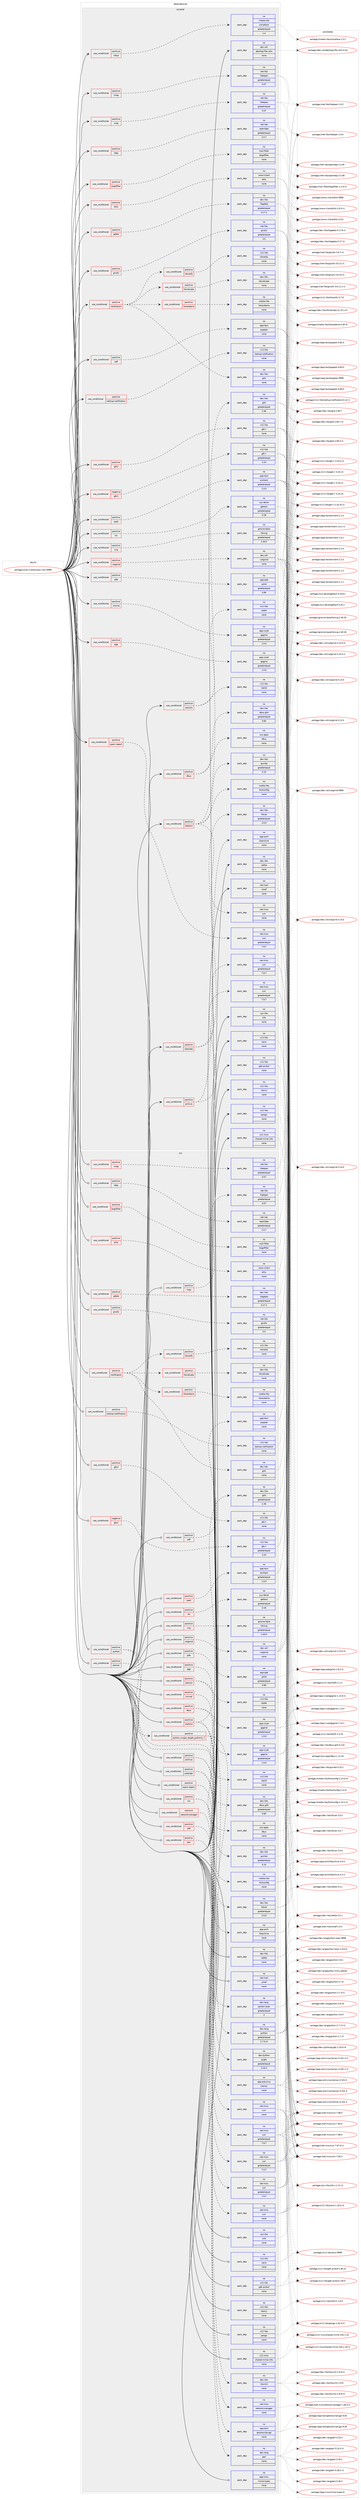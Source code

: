 digraph prolog {

# *************
# Graph options
# *************

newrank=true;
concentrate=true;
compound=true;
graph [rankdir=LR,fontname=Helvetica,fontsize=10,ranksep=1.5];#, ranksep=2.5, nodesep=0.2];
edge  [arrowhead=vee];
node  [fontname=Helvetica,fontsize=10];

# **********
# The ebuild
# **********

subgraph cluster_leftcol {
color=gray;
rank=same;
label=<<i>ebuild</i>>;
id [label="portage://mail-client/claws-mail-9999", color=red, width=4, href="../mail-client/claws-mail-9999.svg"];
}

# ****************
# The dependencies
# ****************

subgraph cluster_midcol {
color=gray;
label=<<i>dependencies</i>>;
subgraph cluster_compile {
fillcolor="#eeeeee";
style=filled;
label=<<i>compile</i>>;
subgraph cond54398 {
dependency236822 [label=<<TABLE BORDER="0" CELLBORDER="1" CELLSPACING="0" CELLPADDING="4"><TR><TD ROWSPAN="3" CELLPADDING="10">use_conditional</TD></TR><TR><TD>negative</TD></TR><TR><TD>gtk3</TD></TR></TABLE>>, shape=none, color=red];
subgraph pack178741 {
dependency236823 [label=<<TABLE BORDER="0" CELLBORDER="1" CELLSPACING="0" CELLPADDING="4" WIDTH="220"><TR><TD ROWSPAN="6" CELLPADDING="30">pack_dep</TD></TR><TR><TD WIDTH="110">no</TD></TR><TR><TD>x11-libs</TD></TR><TR><TD>gtk+</TD></TR><TR><TD>greaterequal</TD></TR><TR><TD>2.24</TD></TR></TABLE>>, shape=none, color=blue];
}
dependency236822:e -> dependency236823:w [weight=20,style="dashed",arrowhead="vee"];
}
id:e -> dependency236822:w [weight=20,style="solid",arrowhead="vee"];
subgraph cond54399 {
dependency236824 [label=<<TABLE BORDER="0" CELLBORDER="1" CELLSPACING="0" CELLPADDING="4"><TR><TD ROWSPAN="3" CELLPADDING="10">use_conditional</TD></TR><TR><TD>positive</TD></TR><TR><TD>archive</TD></TR></TABLE>>, shape=none, color=red];
subgraph pack178742 {
dependency236825 [label=<<TABLE BORDER="0" CELLBORDER="1" CELLSPACING="0" CELLPADDING="4" WIDTH="220"><TR><TD ROWSPAN="6" CELLPADDING="30">pack_dep</TD></TR><TR><TD WIDTH="110">no</TD></TR><TR><TD>app-arch</TD></TR><TR><TD>libarchive</TD></TR><TR><TD>none</TD></TR><TR><TD></TD></TR></TABLE>>, shape=none, color=blue];
}
dependency236824:e -> dependency236825:w [weight=20,style="dashed",arrowhead="vee"];
subgraph pack178743 {
dependency236826 [label=<<TABLE BORDER="0" CELLBORDER="1" CELLSPACING="0" CELLPADDING="4" WIDTH="220"><TR><TD ROWSPAN="6" CELLPADDING="30">pack_dep</TD></TR><TR><TD WIDTH="110">no</TD></TR><TR><TD>net-misc</TD></TR><TR><TD>curl</TD></TR><TR><TD>greaterequal</TD></TR><TR><TD>7.9.7</TD></TR></TABLE>>, shape=none, color=blue];
}
dependency236824:e -> dependency236826:w [weight=20,style="dashed",arrowhead="vee"];
}
id:e -> dependency236824:w [weight=20,style="solid",arrowhead="vee"];
subgraph cond54400 {
dependency236827 [label=<<TABLE BORDER="0" CELLBORDER="1" CELLSPACING="0" CELLPADDING="4"><TR><TD ROWSPAN="3" CELLPADDING="10">use_conditional</TD></TR><TR><TD>positive</TD></TR><TR><TD>bogofilter</TD></TR></TABLE>>, shape=none, color=red];
subgraph pack178744 {
dependency236828 [label=<<TABLE BORDER="0" CELLBORDER="1" CELLSPACING="0" CELLPADDING="4" WIDTH="220"><TR><TD ROWSPAN="6" CELLPADDING="30">pack_dep</TD></TR><TR><TD WIDTH="110">no</TD></TR><TR><TD>mail-filter</TD></TR><TR><TD>bogofilter</TD></TR><TR><TD>none</TD></TR><TR><TD></TD></TR></TABLE>>, shape=none, color=blue];
}
dependency236827:e -> dependency236828:w [weight=20,style="dashed",arrowhead="vee"];
}
id:e -> dependency236827:w [weight=20,style="solid",arrowhead="vee"];
subgraph cond54401 {
dependency236829 [label=<<TABLE BORDER="0" CELLBORDER="1" CELLSPACING="0" CELLPADDING="4"><TR><TD ROWSPAN="3" CELLPADDING="10">use_conditional</TD></TR><TR><TD>positive</TD></TR><TR><TD>calendar</TD></TR></TABLE>>, shape=none, color=red];
subgraph pack178745 {
dependency236830 [label=<<TABLE BORDER="0" CELLBORDER="1" CELLSPACING="0" CELLPADDING="4" WIDTH="220"><TR><TD ROWSPAN="6" CELLPADDING="30">pack_dep</TD></TR><TR><TD WIDTH="110">no</TD></TR><TR><TD>dev-libs</TD></TR><TR><TD>libical</TD></TR><TR><TD>greaterequal</TD></TR><TR><TD>2.0.0</TD></TR></TABLE>>, shape=none, color=blue];
}
dependency236829:e -> dependency236830:w [weight=20,style="dashed",arrowhead="vee"];
subgraph pack178746 {
dependency236831 [label=<<TABLE BORDER="0" CELLBORDER="1" CELLSPACING="0" CELLPADDING="4" WIDTH="220"><TR><TD ROWSPAN="6" CELLPADDING="30">pack_dep</TD></TR><TR><TD WIDTH="110">no</TD></TR><TR><TD>net-misc</TD></TR><TR><TD>curl</TD></TR><TR><TD>greaterequal</TD></TR><TR><TD>7.9.7</TD></TR></TABLE>>, shape=none, color=blue];
}
dependency236829:e -> dependency236831:w [weight=20,style="dashed",arrowhead="vee"];
}
id:e -> dependency236829:w [weight=20,style="solid",arrowhead="vee"];
subgraph cond54402 {
dependency236832 [label=<<TABLE BORDER="0" CELLBORDER="1" CELLSPACING="0" CELLPADDING="4"><TR><TD ROWSPAN="3" CELLPADDING="10">use_conditional</TD></TR><TR><TD>positive</TD></TR><TR><TD>dbus</TD></TR></TABLE>>, shape=none, color=red];
subgraph pack178747 {
dependency236833 [label=<<TABLE BORDER="0" CELLBORDER="1" CELLSPACING="0" CELLPADDING="4" WIDTH="220"><TR><TD ROWSPAN="6" CELLPADDING="30">pack_dep</TD></TR><TR><TD WIDTH="110">no</TD></TR><TR><TD>dev-libs</TD></TR><TR><TD>dbus-glib</TD></TR><TR><TD>greaterequal</TD></TR><TR><TD>0.60</TD></TR></TABLE>>, shape=none, color=blue];
}
dependency236832:e -> dependency236833:w [weight=20,style="dashed",arrowhead="vee"];
subgraph pack178748 {
dependency236834 [label=<<TABLE BORDER="0" CELLBORDER="1" CELLSPACING="0" CELLPADDING="4" WIDTH="220"><TR><TD ROWSPAN="6" CELLPADDING="30">pack_dep</TD></TR><TR><TD WIDTH="110">no</TD></TR><TR><TD>sys-apps</TD></TR><TR><TD>dbus</TD></TR><TR><TD>none</TD></TR><TR><TD></TD></TR></TABLE>>, shape=none, color=blue];
}
dependency236832:e -> dependency236834:w [weight=20,style="dashed",arrowhead="vee"];
}
id:e -> dependency236832:w [weight=20,style="solid",arrowhead="vee"];
subgraph cond54403 {
dependency236835 [label=<<TABLE BORDER="0" CELLBORDER="1" CELLSPACING="0" CELLPADDING="4"><TR><TD ROWSPAN="3" CELLPADDING="10">use_conditional</TD></TR><TR><TD>positive</TD></TR><TR><TD>dillo</TD></TR></TABLE>>, shape=none, color=red];
subgraph pack178749 {
dependency236836 [label=<<TABLE BORDER="0" CELLBORDER="1" CELLSPACING="0" CELLPADDING="4" WIDTH="220"><TR><TD ROWSPAN="6" CELLPADDING="30">pack_dep</TD></TR><TR><TD WIDTH="110">no</TD></TR><TR><TD>www-client</TD></TR><TR><TD>dillo</TD></TR><TR><TD>none</TD></TR><TR><TD></TD></TR></TABLE>>, shape=none, color=blue];
}
dependency236835:e -> dependency236836:w [weight=20,style="dashed",arrowhead="vee"];
}
id:e -> dependency236835:w [weight=20,style="solid",arrowhead="vee"];
subgraph cond54404 {
dependency236837 [label=<<TABLE BORDER="0" CELLBORDER="1" CELLSPACING="0" CELLPADDING="4"><TR><TD ROWSPAN="3" CELLPADDING="10">use_conditional</TD></TR><TR><TD>positive</TD></TR><TR><TD>gdata</TD></TR></TABLE>>, shape=none, color=red];
subgraph pack178750 {
dependency236838 [label=<<TABLE BORDER="0" CELLBORDER="1" CELLSPACING="0" CELLPADDING="4" WIDTH="220"><TR><TD ROWSPAN="6" CELLPADDING="30">pack_dep</TD></TR><TR><TD WIDTH="110">no</TD></TR><TR><TD>dev-libs</TD></TR><TR><TD>libgdata</TD></TR><TR><TD>greaterequal</TD></TR><TR><TD>0.17.2</TD></TR></TABLE>>, shape=none, color=blue];
}
dependency236837:e -> dependency236838:w [weight=20,style="dashed",arrowhead="vee"];
}
id:e -> dependency236837:w [weight=20,style="solid",arrowhead="vee"];
subgraph cond54405 {
dependency236839 [label=<<TABLE BORDER="0" CELLBORDER="1" CELLSPACING="0" CELLPADDING="4"><TR><TD ROWSPAN="3" CELLPADDING="10">use_conditional</TD></TR><TR><TD>positive</TD></TR><TR><TD>gnutls</TD></TR></TABLE>>, shape=none, color=red];
subgraph pack178751 {
dependency236840 [label=<<TABLE BORDER="0" CELLBORDER="1" CELLSPACING="0" CELLPADDING="4" WIDTH="220"><TR><TD ROWSPAN="6" CELLPADDING="30">pack_dep</TD></TR><TR><TD WIDTH="110">no</TD></TR><TR><TD>net-libs</TD></TR><TR><TD>gnutls</TD></TR><TR><TD>greaterequal</TD></TR><TR><TD>3.0</TD></TR></TABLE>>, shape=none, color=blue];
}
dependency236839:e -> dependency236840:w [weight=20,style="dashed",arrowhead="vee"];
}
id:e -> dependency236839:w [weight=20,style="solid",arrowhead="vee"];
subgraph cond54406 {
dependency236841 [label=<<TABLE BORDER="0" CELLBORDER="1" CELLSPACING="0" CELLPADDING="4"><TR><TD ROWSPAN="3" CELLPADDING="10">use_conditional</TD></TR><TR><TD>positive</TD></TR><TR><TD>gtk3</TD></TR></TABLE>>, shape=none, color=red];
subgraph pack178752 {
dependency236842 [label=<<TABLE BORDER="0" CELLBORDER="1" CELLSPACING="0" CELLPADDING="4" WIDTH="220"><TR><TD ROWSPAN="6" CELLPADDING="30">pack_dep</TD></TR><TR><TD WIDTH="110">no</TD></TR><TR><TD>x11-libs</TD></TR><TR><TD>gtk+</TD></TR><TR><TD>none</TD></TR><TR><TD></TD></TR></TABLE>>, shape=none, color=blue];
}
dependency236841:e -> dependency236842:w [weight=20,style="dashed",arrowhead="vee"];
}
id:e -> dependency236841:w [weight=20,style="solid",arrowhead="vee"];
subgraph cond54407 {
dependency236843 [label=<<TABLE BORDER="0" CELLBORDER="1" CELLSPACING="0" CELLPADDING="4"><TR><TD ROWSPAN="3" CELLPADDING="10">use_conditional</TD></TR><TR><TD>positive</TD></TR><TR><TD>imap</TD></TR></TABLE>>, shape=none, color=red];
subgraph pack178753 {
dependency236844 [label=<<TABLE BORDER="0" CELLBORDER="1" CELLSPACING="0" CELLPADDING="4" WIDTH="220"><TR><TD ROWSPAN="6" CELLPADDING="30">pack_dep</TD></TR><TR><TD WIDTH="110">no</TD></TR><TR><TD>net-libs</TD></TR><TR><TD>libetpan</TD></TR><TR><TD>greaterequal</TD></TR><TR><TD>0.57</TD></TR></TABLE>>, shape=none, color=blue];
}
dependency236843:e -> dependency236844:w [weight=20,style="dashed",arrowhead="vee"];
}
id:e -> dependency236843:w [weight=20,style="solid",arrowhead="vee"];
subgraph cond54408 {
dependency236845 [label=<<TABLE BORDER="0" CELLBORDER="1" CELLSPACING="0" CELLPADDING="4"><TR><TD ROWSPAN="3" CELLPADDING="10">use_conditional</TD></TR><TR><TD>positive</TD></TR><TR><TD>ldap</TD></TR></TABLE>>, shape=none, color=red];
subgraph pack178754 {
dependency236846 [label=<<TABLE BORDER="0" CELLBORDER="1" CELLSPACING="0" CELLPADDING="4" WIDTH="220"><TR><TD ROWSPAN="6" CELLPADDING="30">pack_dep</TD></TR><TR><TD WIDTH="110">no</TD></TR><TR><TD>net-nds</TD></TR><TR><TD>openldap</TD></TR><TR><TD>greaterequal</TD></TR><TR><TD>2.0.7</TD></TR></TABLE>>, shape=none, color=blue];
}
dependency236845:e -> dependency236846:w [weight=20,style="dashed",arrowhead="vee"];
}
id:e -> dependency236845:w [weight=20,style="solid",arrowhead="vee"];
subgraph cond54409 {
dependency236847 [label=<<TABLE BORDER="0" CELLBORDER="1" CELLSPACING="0" CELLPADDING="4"><TR><TD ROWSPAN="3" CELLPADDING="10">use_conditional</TD></TR><TR><TD>positive</TD></TR><TR><TD>litehtml</TD></TR></TABLE>>, shape=none, color=red];
subgraph pack178755 {
dependency236848 [label=<<TABLE BORDER="0" CELLBORDER="1" CELLSPACING="0" CELLPADDING="4" WIDTH="220"><TR><TD ROWSPAN="6" CELLPADDING="30">pack_dep</TD></TR><TR><TD WIDTH="110">no</TD></TR><TR><TD>dev-libs</TD></TR><TR><TD>glib</TD></TR><TR><TD>greaterequal</TD></TR><TR><TD>2.36</TD></TR></TABLE>>, shape=none, color=blue];
}
dependency236847:e -> dependency236848:w [weight=20,style="dashed",arrowhead="vee"];
subgraph pack178756 {
dependency236849 [label=<<TABLE BORDER="0" CELLBORDER="1" CELLSPACING="0" CELLPADDING="4" WIDTH="220"><TR><TD ROWSPAN="6" CELLPADDING="30">pack_dep</TD></TR><TR><TD WIDTH="110">no</TD></TR><TR><TD>dev-libs</TD></TR><TR><TD>gumbo</TD></TR><TR><TD>greaterequal</TD></TR><TR><TD>0.10</TD></TR></TABLE>>, shape=none, color=blue];
}
dependency236847:e -> dependency236849:w [weight=20,style="dashed",arrowhead="vee"];
subgraph pack178757 {
dependency236850 [label=<<TABLE BORDER="0" CELLBORDER="1" CELLSPACING="0" CELLPADDING="4" WIDTH="220"><TR><TD ROWSPAN="6" CELLPADDING="30">pack_dep</TD></TR><TR><TD WIDTH="110">no</TD></TR><TR><TD>net-misc</TD></TR><TR><TD>curl</TD></TR><TR><TD>none</TD></TR><TR><TD></TD></TR></TABLE>>, shape=none, color=blue];
}
dependency236847:e -> dependency236850:w [weight=20,style="dashed",arrowhead="vee"];
subgraph pack178758 {
dependency236851 [label=<<TABLE BORDER="0" CELLBORDER="1" CELLSPACING="0" CELLPADDING="4" WIDTH="220"><TR><TD ROWSPAN="6" CELLPADDING="30">pack_dep</TD></TR><TR><TD WIDTH="110">no</TD></TR><TR><TD>media-libs</TD></TR><TR><TD>fontconfig</TD></TR><TR><TD>none</TD></TR><TR><TD></TD></TR></TABLE>>, shape=none, color=blue];
}
dependency236847:e -> dependency236851:w [weight=20,style="dashed",arrowhead="vee"];
}
id:e -> dependency236847:w [weight=20,style="solid",arrowhead="vee"];
subgraph cond54410 {
dependency236852 [label=<<TABLE BORDER="0" CELLBORDER="1" CELLSPACING="0" CELLPADDING="4"><TR><TD ROWSPAN="3" CELLPADDING="10">use_conditional</TD></TR><TR><TD>positive</TD></TR><TR><TD>nls</TD></TR></TABLE>>, shape=none, color=red];
subgraph pack178759 {
dependency236853 [label=<<TABLE BORDER="0" CELLBORDER="1" CELLSPACING="0" CELLPADDING="4" WIDTH="220"><TR><TD ROWSPAN="6" CELLPADDING="30">pack_dep</TD></TR><TR><TD WIDTH="110">no</TD></TR><TR><TD>sys-devel</TD></TR><TR><TD>gettext</TD></TR><TR><TD>greaterequal</TD></TR><TR><TD>0.18</TD></TR></TABLE>>, shape=none, color=blue];
}
dependency236852:e -> dependency236853:w [weight=20,style="dashed",arrowhead="vee"];
}
id:e -> dependency236852:w [weight=20,style="solid",arrowhead="vee"];
subgraph cond54411 {
dependency236854 [label=<<TABLE BORDER="0" CELLBORDER="1" CELLSPACING="0" CELLPADDING="4"><TR><TD ROWSPAN="3" CELLPADDING="10">use_conditional</TD></TR><TR><TD>positive</TD></TR><TR><TD>nntp</TD></TR></TABLE>>, shape=none, color=red];
subgraph pack178760 {
dependency236855 [label=<<TABLE BORDER="0" CELLBORDER="1" CELLSPACING="0" CELLPADDING="4" WIDTH="220"><TR><TD ROWSPAN="6" CELLPADDING="30">pack_dep</TD></TR><TR><TD WIDTH="110">no</TD></TR><TR><TD>net-libs</TD></TR><TR><TD>libetpan</TD></TR><TR><TD>greaterequal</TD></TR><TR><TD>0.57</TD></TR></TABLE>>, shape=none, color=blue];
}
dependency236854:e -> dependency236855:w [weight=20,style="dashed",arrowhead="vee"];
}
id:e -> dependency236854:w [weight=20,style="solid",arrowhead="vee"];
subgraph cond54412 {
dependency236856 [label=<<TABLE BORDER="0" CELLBORDER="1" CELLSPACING="0" CELLPADDING="4"><TR><TD ROWSPAN="3" CELLPADDING="10">use_conditional</TD></TR><TR><TD>positive</TD></TR><TR><TD>notification</TD></TR></TABLE>>, shape=none, color=red];
subgraph pack178761 {
dependency236857 [label=<<TABLE BORDER="0" CELLBORDER="1" CELLSPACING="0" CELLPADDING="4" WIDTH="220"><TR><TD ROWSPAN="6" CELLPADDING="30">pack_dep</TD></TR><TR><TD WIDTH="110">no</TD></TR><TR><TD>dev-libs</TD></TR><TR><TD>glib</TD></TR><TR><TD>none</TD></TR><TR><TD></TD></TR></TABLE>>, shape=none, color=blue];
}
dependency236856:e -> dependency236857:w [weight=20,style="dashed",arrowhead="vee"];
subgraph cond54413 {
dependency236858 [label=<<TABLE BORDER="0" CELLBORDER="1" CELLSPACING="0" CELLPADDING="4"><TR><TD ROWSPAN="3" CELLPADDING="10">use_conditional</TD></TR><TR><TD>positive</TD></TR><TR><TD>libcanberra</TD></TR></TABLE>>, shape=none, color=red];
subgraph pack178762 {
dependency236859 [label=<<TABLE BORDER="0" CELLBORDER="1" CELLSPACING="0" CELLPADDING="4" WIDTH="220"><TR><TD ROWSPAN="6" CELLPADDING="30">pack_dep</TD></TR><TR><TD WIDTH="110">no</TD></TR><TR><TD>media-libs</TD></TR><TR><TD>libcanberra</TD></TR><TR><TD>none</TD></TR><TR><TD></TD></TR></TABLE>>, shape=none, color=blue];
}
dependency236858:e -> dependency236859:w [weight=20,style="dashed",arrowhead="vee"];
}
dependency236856:e -> dependency236858:w [weight=20,style="dashed",arrowhead="vee"];
subgraph cond54414 {
dependency236860 [label=<<TABLE BORDER="0" CELLBORDER="1" CELLSPACING="0" CELLPADDING="4"><TR><TD ROWSPAN="3" CELLPADDING="10">use_conditional</TD></TR><TR><TD>positive</TD></TR><TR><TD>libindicate</TD></TR></TABLE>>, shape=none, color=red];
subgraph pack178763 {
dependency236861 [label=<<TABLE BORDER="0" CELLBORDER="1" CELLSPACING="0" CELLPADDING="4" WIDTH="220"><TR><TD ROWSPAN="6" CELLPADDING="30">pack_dep</TD></TR><TR><TD WIDTH="110">no</TD></TR><TR><TD>dev-libs</TD></TR><TR><TD>libindicate</TD></TR><TR><TD>none</TD></TR><TR><TD></TD></TR></TABLE>>, shape=none, color=blue];
}
dependency236860:e -> dependency236861:w [weight=20,style="dashed",arrowhead="vee"];
}
dependency236856:e -> dependency236860:w [weight=20,style="dashed",arrowhead="vee"];
subgraph cond54415 {
dependency236862 [label=<<TABLE BORDER="0" CELLBORDER="1" CELLSPACING="0" CELLPADDING="4"><TR><TD ROWSPAN="3" CELLPADDING="10">use_conditional</TD></TR><TR><TD>positive</TD></TR><TR><TD>libnotify</TD></TR></TABLE>>, shape=none, color=red];
subgraph pack178764 {
dependency236863 [label=<<TABLE BORDER="0" CELLBORDER="1" CELLSPACING="0" CELLPADDING="4" WIDTH="220"><TR><TD ROWSPAN="6" CELLPADDING="30">pack_dep</TD></TR><TR><TD WIDTH="110">no</TD></TR><TR><TD>x11-libs</TD></TR><TR><TD>libnotify</TD></TR><TR><TD>none</TD></TR><TR><TD></TD></TR></TABLE>>, shape=none, color=blue];
}
dependency236862:e -> dependency236863:w [weight=20,style="dashed",arrowhead="vee"];
}
dependency236856:e -> dependency236862:w [weight=20,style="dashed",arrowhead="vee"];
}
id:e -> dependency236856:w [weight=20,style="solid",arrowhead="vee"];
subgraph cond54416 {
dependency236864 [label=<<TABLE BORDER="0" CELLBORDER="1" CELLSPACING="0" CELLPADDING="4"><TR><TD ROWSPAN="3" CELLPADDING="10">use_conditional</TD></TR><TR><TD>positive</TD></TR><TR><TD>pda</TD></TR></TABLE>>, shape=none, color=red];
subgraph pack178765 {
dependency236865 [label=<<TABLE BORDER="0" CELLBORDER="1" CELLSPACING="0" CELLPADDING="4" WIDTH="220"><TR><TD ROWSPAN="6" CELLPADDING="30">pack_dep</TD></TR><TR><TD WIDTH="110">no</TD></TR><TR><TD>app-pda</TD></TR><TR><TD>jpilot</TD></TR><TR><TD>greaterequal</TD></TR><TR><TD>0.99</TD></TR></TABLE>>, shape=none, color=blue];
}
dependency236864:e -> dependency236865:w [weight=20,style="dashed",arrowhead="vee"];
}
id:e -> dependency236864:w [weight=20,style="solid",arrowhead="vee"];
subgraph cond54417 {
dependency236866 [label=<<TABLE BORDER="0" CELLBORDER="1" CELLSPACING="0" CELLPADDING="4"><TR><TD ROWSPAN="3" CELLPADDING="10">use_conditional</TD></TR><TR><TD>positive</TD></TR><TR><TD>pdf</TD></TR></TABLE>>, shape=none, color=red];
subgraph pack178766 {
dependency236867 [label=<<TABLE BORDER="0" CELLBORDER="1" CELLSPACING="0" CELLPADDING="4" WIDTH="220"><TR><TD ROWSPAN="6" CELLPADDING="30">pack_dep</TD></TR><TR><TD WIDTH="110">no</TD></TR><TR><TD>app-text</TD></TR><TR><TD>poppler</TD></TR><TR><TD>none</TD></TR><TR><TD></TD></TR></TABLE>>, shape=none, color=blue];
}
dependency236866:e -> dependency236867:w [weight=20,style="dashed",arrowhead="vee"];
}
id:e -> dependency236866:w [weight=20,style="solid",arrowhead="vee"];
subgraph cond54418 {
dependency236868 [label=<<TABLE BORDER="0" CELLBORDER="1" CELLSPACING="0" CELLPADDING="4"><TR><TD ROWSPAN="3" CELLPADDING="10">use_conditional</TD></TR><TR><TD>positive</TD></TR><TR><TD>pgp</TD></TR></TABLE>>, shape=none, color=red];
subgraph pack178767 {
dependency236869 [label=<<TABLE BORDER="0" CELLBORDER="1" CELLSPACING="0" CELLPADDING="4" WIDTH="220"><TR><TD ROWSPAN="6" CELLPADDING="30">pack_dep</TD></TR><TR><TD WIDTH="110">no</TD></TR><TR><TD>app-crypt</TD></TR><TR><TD>gpgme</TD></TR><TR><TD>greaterequal</TD></TR><TR><TD>1.0.0</TD></TR></TABLE>>, shape=none, color=blue];
}
dependency236868:e -> dependency236869:w [weight=20,style="dashed",arrowhead="vee"];
}
id:e -> dependency236868:w [weight=20,style="solid",arrowhead="vee"];
subgraph cond54419 {
dependency236870 [label=<<TABLE BORDER="0" CELLBORDER="1" CELLSPACING="0" CELLPADDING="4"><TR><TD ROWSPAN="3" CELLPADDING="10">use_conditional</TD></TR><TR><TD>positive</TD></TR><TR><TD>session</TD></TR></TABLE>>, shape=none, color=red];
subgraph pack178768 {
dependency236871 [label=<<TABLE BORDER="0" CELLBORDER="1" CELLSPACING="0" CELLPADDING="4" WIDTH="220"><TR><TD ROWSPAN="6" CELLPADDING="30">pack_dep</TD></TR><TR><TD WIDTH="110">no</TD></TR><TR><TD>x11-libs</TD></TR><TR><TD>libICE</TD></TR><TR><TD>none</TD></TR><TR><TD></TD></TR></TABLE>>, shape=none, color=blue];
}
dependency236870:e -> dependency236871:w [weight=20,style="dashed",arrowhead="vee"];
subgraph pack178769 {
dependency236872 [label=<<TABLE BORDER="0" CELLBORDER="1" CELLSPACING="0" CELLPADDING="4" WIDTH="220"><TR><TD ROWSPAN="6" CELLPADDING="30">pack_dep</TD></TR><TR><TD WIDTH="110">no</TD></TR><TR><TD>x11-libs</TD></TR><TR><TD>libSM</TD></TR><TR><TD>none</TD></TR><TR><TD></TD></TR></TABLE>>, shape=none, color=blue];
}
dependency236870:e -> dependency236872:w [weight=20,style="dashed",arrowhead="vee"];
}
id:e -> dependency236870:w [weight=20,style="solid",arrowhead="vee"];
subgraph cond54420 {
dependency236873 [label=<<TABLE BORDER="0" CELLBORDER="1" CELLSPACING="0" CELLPADDING="4"><TR><TD ROWSPAN="3" CELLPADDING="10">use_conditional</TD></TR><TR><TD>positive</TD></TR><TR><TD>smime</TD></TR></TABLE>>, shape=none, color=red];
subgraph pack178770 {
dependency236874 [label=<<TABLE BORDER="0" CELLBORDER="1" CELLSPACING="0" CELLPADDING="4" WIDTH="220"><TR><TD ROWSPAN="6" CELLPADDING="30">pack_dep</TD></TR><TR><TD WIDTH="110">no</TD></TR><TR><TD>app-crypt</TD></TR><TR><TD>gpgme</TD></TR><TR><TD>greaterequal</TD></TR><TR><TD>1.0.0</TD></TR></TABLE>>, shape=none, color=blue];
}
dependency236873:e -> dependency236874:w [weight=20,style="dashed",arrowhead="vee"];
}
id:e -> dependency236873:w [weight=20,style="solid",arrowhead="vee"];
subgraph cond54421 {
dependency236875 [label=<<TABLE BORDER="0" CELLBORDER="1" CELLSPACING="0" CELLPADDING="4"><TR><TD ROWSPAN="3" CELLPADDING="10">use_conditional</TD></TR><TR><TD>positive</TD></TR><TR><TD>spam-report</TD></TR></TABLE>>, shape=none, color=red];
subgraph pack178771 {
dependency236876 [label=<<TABLE BORDER="0" CELLBORDER="1" CELLSPACING="0" CELLPADDING="4" WIDTH="220"><TR><TD ROWSPAN="6" CELLPADDING="30">pack_dep</TD></TR><TR><TD WIDTH="110">no</TD></TR><TR><TD>net-misc</TD></TR><TR><TD>curl</TD></TR><TR><TD>greaterequal</TD></TR><TR><TD>7.9.7</TD></TR></TABLE>>, shape=none, color=blue];
}
dependency236875:e -> dependency236876:w [weight=20,style="dashed",arrowhead="vee"];
}
id:e -> dependency236875:w [weight=20,style="solid",arrowhead="vee"];
subgraph cond54422 {
dependency236877 [label=<<TABLE BORDER="0" CELLBORDER="1" CELLSPACING="0" CELLPADDING="4"><TR><TD ROWSPAN="3" CELLPADDING="10">use_conditional</TD></TR><TR><TD>positive</TD></TR><TR><TD>spell</TD></TR></TABLE>>, shape=none, color=red];
subgraph pack178772 {
dependency236878 [label=<<TABLE BORDER="0" CELLBORDER="1" CELLSPACING="0" CELLPADDING="4" WIDTH="220"><TR><TD ROWSPAN="6" CELLPADDING="30">pack_dep</TD></TR><TR><TD WIDTH="110">no</TD></TR><TR><TD>app-text</TD></TR><TR><TD>enchant</TD></TR><TR><TD>greaterequal</TD></TR><TR><TD>1.0.0</TD></TR></TABLE>>, shape=none, color=blue];
}
dependency236877:e -> dependency236878:w [weight=20,style="dashed",arrowhead="vee"];
}
id:e -> dependency236877:w [weight=20,style="solid",arrowhead="vee"];
subgraph cond54423 {
dependency236879 [label=<<TABLE BORDER="0" CELLBORDER="1" CELLSPACING="0" CELLPADDING="4"><TR><TD ROWSPAN="3" CELLPADDING="10">use_conditional</TD></TR><TR><TD>positive</TD></TR><TR><TD>startup-notification</TD></TR></TABLE>>, shape=none, color=red];
subgraph pack178773 {
dependency236880 [label=<<TABLE BORDER="0" CELLBORDER="1" CELLSPACING="0" CELLPADDING="4" WIDTH="220"><TR><TD ROWSPAN="6" CELLPADDING="30">pack_dep</TD></TR><TR><TD WIDTH="110">no</TD></TR><TR><TD>x11-libs</TD></TR><TR><TD>startup-notification</TD></TR><TR><TD>none</TD></TR><TR><TD></TD></TR></TABLE>>, shape=none, color=blue];
}
dependency236879:e -> dependency236880:w [weight=20,style="dashed",arrowhead="vee"];
}
id:e -> dependency236879:w [weight=20,style="solid",arrowhead="vee"];
subgraph cond54424 {
dependency236881 [label=<<TABLE BORDER="0" CELLBORDER="1" CELLSPACING="0" CELLPADDING="4"><TR><TD ROWSPAN="3" CELLPADDING="10">use_conditional</TD></TR><TR><TD>positive</TD></TR><TR><TD>svg</TD></TR></TABLE>>, shape=none, color=red];
subgraph pack178774 {
dependency236882 [label=<<TABLE BORDER="0" CELLBORDER="1" CELLSPACING="0" CELLPADDING="4" WIDTH="220"><TR><TD ROWSPAN="6" CELLPADDING="30">pack_dep</TD></TR><TR><TD WIDTH="110">no</TD></TR><TR><TD>gnome-base</TD></TR><TR><TD>librsvg</TD></TR><TR><TD>greaterequal</TD></TR><TR><TD>2.40.5</TD></TR></TABLE>>, shape=none, color=blue];
}
dependency236881:e -> dependency236882:w [weight=20,style="dashed",arrowhead="vee"];
}
id:e -> dependency236881:w [weight=20,style="solid",arrowhead="vee"];
subgraph cond54425 {
dependency236883 [label=<<TABLE BORDER="0" CELLBORDER="1" CELLSPACING="0" CELLPADDING="4"><TR><TD ROWSPAN="3" CELLPADDING="10">use_conditional</TD></TR><TR><TD>positive</TD></TR><TR><TD>valgrind</TD></TR></TABLE>>, shape=none, color=red];
subgraph pack178775 {
dependency236884 [label=<<TABLE BORDER="0" CELLBORDER="1" CELLSPACING="0" CELLPADDING="4" WIDTH="220"><TR><TD ROWSPAN="6" CELLPADDING="30">pack_dep</TD></TR><TR><TD WIDTH="110">no</TD></TR><TR><TD>dev-util</TD></TR><TR><TD>valgrind</TD></TR><TR><TD>none</TD></TR><TR><TD></TD></TR></TABLE>>, shape=none, color=blue];
}
dependency236883:e -> dependency236884:w [weight=20,style="dashed",arrowhead="vee"];
}
id:e -> dependency236883:w [weight=20,style="solid",arrowhead="vee"];
subgraph cond54426 {
dependency236885 [label=<<TABLE BORDER="0" CELLBORDER="1" CELLSPACING="0" CELLPADDING="4"><TR><TD ROWSPAN="3" CELLPADDING="10">use_conditional</TD></TR><TR><TD>positive</TD></TR><TR><TD>xface</TD></TR></TABLE>>, shape=none, color=red];
subgraph pack178776 {
dependency236886 [label=<<TABLE BORDER="0" CELLBORDER="1" CELLSPACING="0" CELLPADDING="4" WIDTH="220"><TR><TD ROWSPAN="6" CELLPADDING="30">pack_dep</TD></TR><TR><TD WIDTH="110">no</TD></TR><TR><TD>media-libs</TD></TR><TR><TD>compface</TD></TR><TR><TD>greaterequal</TD></TR><TR><TD>1.4</TD></TR></TABLE>>, shape=none, color=blue];
}
dependency236885:e -> dependency236886:w [weight=20,style="dashed",arrowhead="vee"];
}
id:e -> dependency236885:w [weight=20,style="solid",arrowhead="vee"];
subgraph pack178777 {
dependency236887 [label=<<TABLE BORDER="0" CELLBORDER="1" CELLSPACING="0" CELLPADDING="4" WIDTH="220"><TR><TD ROWSPAN="6" CELLPADDING="30">pack_dep</TD></TR><TR><TD WIDTH="110">no</TD></TR><TR><TD>dev-libs</TD></TR><TR><TD>nettle</TD></TR><TR><TD>none</TD></TR><TR><TD></TD></TR></TABLE>>, shape=none, color=blue];
}
id:e -> dependency236887:w [weight=20,style="solid",arrowhead="vee"];
subgraph pack178778 {
dependency236888 [label=<<TABLE BORDER="0" CELLBORDER="1" CELLSPACING="0" CELLPADDING="4" WIDTH="220"><TR><TD ROWSPAN="6" CELLPADDING="30">pack_dep</TD></TR><TR><TD WIDTH="110">no</TD></TR><TR><TD>dev-util</TD></TR><TR><TD>desktop-file-utils</TD></TR><TR><TD>none</TD></TR><TR><TD></TD></TR></TABLE>>, shape=none, color=blue];
}
id:e -> dependency236888:w [weight=20,style="solid",arrowhead="vee"];
subgraph pack178779 {
dependency236889 [label=<<TABLE BORDER="0" CELLBORDER="1" CELLSPACING="0" CELLPADDING="4" WIDTH="220"><TR><TD ROWSPAN="6" CELLPADDING="30">pack_dep</TD></TR><TR><TD WIDTH="110">no</TD></TR><TR><TD>net-mail</TD></TR><TR><TD>ytnef</TD></TR><TR><TD>none</TD></TR><TR><TD></TD></TR></TABLE>>, shape=none, color=blue];
}
id:e -> dependency236889:w [weight=20,style="solid",arrowhead="vee"];
subgraph pack178780 {
dependency236890 [label=<<TABLE BORDER="0" CELLBORDER="1" CELLSPACING="0" CELLPADDING="4" WIDTH="220"><TR><TD ROWSPAN="6" CELLPADDING="30">pack_dep</TD></TR><TR><TD WIDTH="110">no</TD></TR><TR><TD>sys-libs</TD></TR><TR><TD>zlib</TD></TR><TR><TD>none</TD></TR><TR><TD></TD></TR></TABLE>>, shape=none, color=blue];
}
id:e -> dependency236890:w [weight=20,style="solid",arrowhead="vee"];
subgraph pack178781 {
dependency236891 [label=<<TABLE BORDER="0" CELLBORDER="1" CELLSPACING="0" CELLPADDING="4" WIDTH="220"><TR><TD ROWSPAN="6" CELLPADDING="30">pack_dep</TD></TR><TR><TD WIDTH="110">no</TD></TR><TR><TD>x11-libs</TD></TR><TR><TD>cairo</TD></TR><TR><TD>none</TD></TR><TR><TD></TD></TR></TABLE>>, shape=none, color=blue];
}
id:e -> dependency236891:w [weight=20,style="solid",arrowhead="vee"];
subgraph pack178782 {
dependency236892 [label=<<TABLE BORDER="0" CELLBORDER="1" CELLSPACING="0" CELLPADDING="4" WIDTH="220"><TR><TD ROWSPAN="6" CELLPADDING="30">pack_dep</TD></TR><TR><TD WIDTH="110">no</TD></TR><TR><TD>x11-libs</TD></TR><TR><TD>gdk-pixbuf</TD></TR><TR><TD>none</TD></TR><TR><TD></TD></TR></TABLE>>, shape=none, color=blue];
}
id:e -> dependency236892:w [weight=20,style="solid",arrowhead="vee"];
subgraph pack178783 {
dependency236893 [label=<<TABLE BORDER="0" CELLBORDER="1" CELLSPACING="0" CELLPADDING="4" WIDTH="220"><TR><TD ROWSPAN="6" CELLPADDING="30">pack_dep</TD></TR><TR><TD WIDTH="110">no</TD></TR><TR><TD>x11-libs</TD></TR><TR><TD>libX11</TD></TR><TR><TD>none</TD></TR><TR><TD></TD></TR></TABLE>>, shape=none, color=blue];
}
id:e -> dependency236893:w [weight=20,style="solid",arrowhead="vee"];
subgraph pack178784 {
dependency236894 [label=<<TABLE BORDER="0" CELLBORDER="1" CELLSPACING="0" CELLPADDING="4" WIDTH="220"><TR><TD ROWSPAN="6" CELLPADDING="30">pack_dep</TD></TR><TR><TD WIDTH="110">no</TD></TR><TR><TD>x11-libs</TD></TR><TR><TD>pango</TD></TR><TR><TD>none</TD></TR><TR><TD></TD></TR></TABLE>>, shape=none, color=blue];
}
id:e -> dependency236894:w [weight=20,style="solid",arrowhead="vee"];
subgraph pack178785 {
dependency236895 [label=<<TABLE BORDER="0" CELLBORDER="1" CELLSPACING="0" CELLPADDING="4" WIDTH="220"><TR><TD ROWSPAN="6" CELLPADDING="30">pack_dep</TD></TR><TR><TD WIDTH="110">no</TD></TR><TR><TD>x11-misc</TD></TR><TR><TD>shared-mime-info</TD></TR><TR><TD>none</TD></TR><TR><TD></TD></TR></TABLE>>, shape=none, color=blue];
}
id:e -> dependency236895:w [weight=20,style="solid",arrowhead="vee"];
}
subgraph cluster_compileandrun {
fillcolor="#eeeeee";
style=filled;
label=<<i>compile and run</i>>;
}
subgraph cluster_run {
fillcolor="#eeeeee";
style=filled;
label=<<i>run</i>>;
subgraph cond54427 {
dependency236896 [label=<<TABLE BORDER="0" CELLBORDER="1" CELLSPACING="0" CELLPADDING="4"><TR><TD ROWSPAN="3" CELLPADDING="10">use_conditional</TD></TR><TR><TD>negative</TD></TR><TR><TD>gtk3</TD></TR></TABLE>>, shape=none, color=red];
subgraph pack178786 {
dependency236897 [label=<<TABLE BORDER="0" CELLBORDER="1" CELLSPACING="0" CELLPADDING="4" WIDTH="220"><TR><TD ROWSPAN="6" CELLPADDING="30">pack_dep</TD></TR><TR><TD WIDTH="110">no</TD></TR><TR><TD>x11-libs</TD></TR><TR><TD>gtk+</TD></TR><TR><TD>greaterequal</TD></TR><TR><TD>2.24</TD></TR></TABLE>>, shape=none, color=blue];
}
dependency236896:e -> dependency236897:w [weight=20,style="dashed",arrowhead="vee"];
}
id:e -> dependency236896:w [weight=20,style="solid",arrowhead="odot"];
subgraph cond54428 {
dependency236898 [label=<<TABLE BORDER="0" CELLBORDER="1" CELLSPACING="0" CELLPADDING="4"><TR><TD ROWSPAN="3" CELLPADDING="10">use_conditional</TD></TR><TR><TD>positive</TD></TR><TR><TD>archive</TD></TR></TABLE>>, shape=none, color=red];
subgraph pack178787 {
dependency236899 [label=<<TABLE BORDER="0" CELLBORDER="1" CELLSPACING="0" CELLPADDING="4" WIDTH="220"><TR><TD ROWSPAN="6" CELLPADDING="30">pack_dep</TD></TR><TR><TD WIDTH="110">no</TD></TR><TR><TD>app-arch</TD></TR><TR><TD>libarchive</TD></TR><TR><TD>none</TD></TR><TR><TD></TD></TR></TABLE>>, shape=none, color=blue];
}
dependency236898:e -> dependency236899:w [weight=20,style="dashed",arrowhead="vee"];
subgraph pack178788 {
dependency236900 [label=<<TABLE BORDER="0" CELLBORDER="1" CELLSPACING="0" CELLPADDING="4" WIDTH="220"><TR><TD ROWSPAN="6" CELLPADDING="30">pack_dep</TD></TR><TR><TD WIDTH="110">no</TD></TR><TR><TD>net-misc</TD></TR><TR><TD>curl</TD></TR><TR><TD>greaterequal</TD></TR><TR><TD>7.9.7</TD></TR></TABLE>>, shape=none, color=blue];
}
dependency236898:e -> dependency236900:w [weight=20,style="dashed",arrowhead="vee"];
}
id:e -> dependency236898:w [weight=20,style="solid",arrowhead="odot"];
subgraph cond54429 {
dependency236901 [label=<<TABLE BORDER="0" CELLBORDER="1" CELLSPACING="0" CELLPADDING="4"><TR><TD ROWSPAN="3" CELLPADDING="10">use_conditional</TD></TR><TR><TD>positive</TD></TR><TR><TD>bogofilter</TD></TR></TABLE>>, shape=none, color=red];
subgraph pack178789 {
dependency236902 [label=<<TABLE BORDER="0" CELLBORDER="1" CELLSPACING="0" CELLPADDING="4" WIDTH="220"><TR><TD ROWSPAN="6" CELLPADDING="30">pack_dep</TD></TR><TR><TD WIDTH="110">no</TD></TR><TR><TD>mail-filter</TD></TR><TR><TD>bogofilter</TD></TR><TR><TD>none</TD></TR><TR><TD></TD></TR></TABLE>>, shape=none, color=blue];
}
dependency236901:e -> dependency236902:w [weight=20,style="dashed",arrowhead="vee"];
}
id:e -> dependency236901:w [weight=20,style="solid",arrowhead="odot"];
subgraph cond54430 {
dependency236903 [label=<<TABLE BORDER="0" CELLBORDER="1" CELLSPACING="0" CELLPADDING="4"><TR><TD ROWSPAN="3" CELLPADDING="10">use_conditional</TD></TR><TR><TD>positive</TD></TR><TR><TD>calendar</TD></TR></TABLE>>, shape=none, color=red];
subgraph pack178790 {
dependency236904 [label=<<TABLE BORDER="0" CELLBORDER="1" CELLSPACING="0" CELLPADDING="4" WIDTH="220"><TR><TD ROWSPAN="6" CELLPADDING="30">pack_dep</TD></TR><TR><TD WIDTH="110">no</TD></TR><TR><TD>dev-libs</TD></TR><TR><TD>libical</TD></TR><TR><TD>greaterequal</TD></TR><TR><TD>2.0.0</TD></TR></TABLE>>, shape=none, color=blue];
}
dependency236903:e -> dependency236904:w [weight=20,style="dashed",arrowhead="vee"];
subgraph pack178791 {
dependency236905 [label=<<TABLE BORDER="0" CELLBORDER="1" CELLSPACING="0" CELLPADDING="4" WIDTH="220"><TR><TD ROWSPAN="6" CELLPADDING="30">pack_dep</TD></TR><TR><TD WIDTH="110">no</TD></TR><TR><TD>net-misc</TD></TR><TR><TD>curl</TD></TR><TR><TD>greaterequal</TD></TR><TR><TD>7.9.7</TD></TR></TABLE>>, shape=none, color=blue];
}
dependency236903:e -> dependency236905:w [weight=20,style="dashed",arrowhead="vee"];
}
id:e -> dependency236903:w [weight=20,style="solid",arrowhead="odot"];
subgraph cond54431 {
dependency236906 [label=<<TABLE BORDER="0" CELLBORDER="1" CELLSPACING="0" CELLPADDING="4"><TR><TD ROWSPAN="3" CELLPADDING="10">use_conditional</TD></TR><TR><TD>positive</TD></TR><TR><TD>clamav</TD></TR></TABLE>>, shape=none, color=red];
subgraph pack178792 {
dependency236907 [label=<<TABLE BORDER="0" CELLBORDER="1" CELLSPACING="0" CELLPADDING="4" WIDTH="220"><TR><TD ROWSPAN="6" CELLPADDING="30">pack_dep</TD></TR><TR><TD WIDTH="110">no</TD></TR><TR><TD>app-antivirus</TD></TR><TR><TD>clamav</TD></TR><TR><TD>none</TD></TR><TR><TD></TD></TR></TABLE>>, shape=none, color=blue];
}
dependency236906:e -> dependency236907:w [weight=20,style="dashed",arrowhead="vee"];
}
id:e -> dependency236906:w [weight=20,style="solid",arrowhead="odot"];
subgraph cond54432 {
dependency236908 [label=<<TABLE BORDER="0" CELLBORDER="1" CELLSPACING="0" CELLPADDING="4"><TR><TD ROWSPAN="3" CELLPADDING="10">use_conditional</TD></TR><TR><TD>positive</TD></TR><TR><TD>dbus</TD></TR></TABLE>>, shape=none, color=red];
subgraph pack178793 {
dependency236909 [label=<<TABLE BORDER="0" CELLBORDER="1" CELLSPACING="0" CELLPADDING="4" WIDTH="220"><TR><TD ROWSPAN="6" CELLPADDING="30">pack_dep</TD></TR><TR><TD WIDTH="110">no</TD></TR><TR><TD>dev-libs</TD></TR><TR><TD>dbus-glib</TD></TR><TR><TD>greaterequal</TD></TR><TR><TD>0.60</TD></TR></TABLE>>, shape=none, color=blue];
}
dependency236908:e -> dependency236909:w [weight=20,style="dashed",arrowhead="vee"];
subgraph pack178794 {
dependency236910 [label=<<TABLE BORDER="0" CELLBORDER="1" CELLSPACING="0" CELLPADDING="4" WIDTH="220"><TR><TD ROWSPAN="6" CELLPADDING="30">pack_dep</TD></TR><TR><TD WIDTH="110">no</TD></TR><TR><TD>sys-apps</TD></TR><TR><TD>dbus</TD></TR><TR><TD>none</TD></TR><TR><TD></TD></TR></TABLE>>, shape=none, color=blue];
}
dependency236908:e -> dependency236910:w [weight=20,style="dashed",arrowhead="vee"];
}
id:e -> dependency236908:w [weight=20,style="solid",arrowhead="odot"];
subgraph cond54433 {
dependency236911 [label=<<TABLE BORDER="0" CELLBORDER="1" CELLSPACING="0" CELLPADDING="4"><TR><TD ROWSPAN="3" CELLPADDING="10">use_conditional</TD></TR><TR><TD>positive</TD></TR><TR><TD>dillo</TD></TR></TABLE>>, shape=none, color=red];
subgraph pack178795 {
dependency236912 [label=<<TABLE BORDER="0" CELLBORDER="1" CELLSPACING="0" CELLPADDING="4" WIDTH="220"><TR><TD ROWSPAN="6" CELLPADDING="30">pack_dep</TD></TR><TR><TD WIDTH="110">no</TD></TR><TR><TD>www-client</TD></TR><TR><TD>dillo</TD></TR><TR><TD>none</TD></TR><TR><TD></TD></TR></TABLE>>, shape=none, color=blue];
}
dependency236911:e -> dependency236912:w [weight=20,style="dashed",arrowhead="vee"];
}
id:e -> dependency236911:w [weight=20,style="solid",arrowhead="odot"];
subgraph cond54434 {
dependency236913 [label=<<TABLE BORDER="0" CELLBORDER="1" CELLSPACING="0" CELLPADDING="4"><TR><TD ROWSPAN="3" CELLPADDING="10">use_conditional</TD></TR><TR><TD>positive</TD></TR><TR><TD>gdata</TD></TR></TABLE>>, shape=none, color=red];
subgraph pack178796 {
dependency236914 [label=<<TABLE BORDER="0" CELLBORDER="1" CELLSPACING="0" CELLPADDING="4" WIDTH="220"><TR><TD ROWSPAN="6" CELLPADDING="30">pack_dep</TD></TR><TR><TD WIDTH="110">no</TD></TR><TR><TD>dev-libs</TD></TR><TR><TD>libgdata</TD></TR><TR><TD>greaterequal</TD></TR><TR><TD>0.17.2</TD></TR></TABLE>>, shape=none, color=blue];
}
dependency236913:e -> dependency236914:w [weight=20,style="dashed",arrowhead="vee"];
}
id:e -> dependency236913:w [weight=20,style="solid",arrowhead="odot"];
subgraph cond54435 {
dependency236915 [label=<<TABLE BORDER="0" CELLBORDER="1" CELLSPACING="0" CELLPADDING="4"><TR><TD ROWSPAN="3" CELLPADDING="10">use_conditional</TD></TR><TR><TD>positive</TD></TR><TR><TD>gnutls</TD></TR></TABLE>>, shape=none, color=red];
subgraph pack178797 {
dependency236916 [label=<<TABLE BORDER="0" CELLBORDER="1" CELLSPACING="0" CELLPADDING="4" WIDTH="220"><TR><TD ROWSPAN="6" CELLPADDING="30">pack_dep</TD></TR><TR><TD WIDTH="110">no</TD></TR><TR><TD>net-libs</TD></TR><TR><TD>gnutls</TD></TR><TR><TD>greaterequal</TD></TR><TR><TD>3.0</TD></TR></TABLE>>, shape=none, color=blue];
}
dependency236915:e -> dependency236916:w [weight=20,style="dashed",arrowhead="vee"];
}
id:e -> dependency236915:w [weight=20,style="solid",arrowhead="odot"];
subgraph cond54436 {
dependency236917 [label=<<TABLE BORDER="0" CELLBORDER="1" CELLSPACING="0" CELLPADDING="4"><TR><TD ROWSPAN="3" CELLPADDING="10">use_conditional</TD></TR><TR><TD>positive</TD></TR><TR><TD>gtk3</TD></TR></TABLE>>, shape=none, color=red];
subgraph pack178798 {
dependency236918 [label=<<TABLE BORDER="0" CELLBORDER="1" CELLSPACING="0" CELLPADDING="4" WIDTH="220"><TR><TD ROWSPAN="6" CELLPADDING="30">pack_dep</TD></TR><TR><TD WIDTH="110">no</TD></TR><TR><TD>x11-libs</TD></TR><TR><TD>gtk+</TD></TR><TR><TD>none</TD></TR><TR><TD></TD></TR></TABLE>>, shape=none, color=blue];
}
dependency236917:e -> dependency236918:w [weight=20,style="dashed",arrowhead="vee"];
}
id:e -> dependency236917:w [weight=20,style="solid",arrowhead="odot"];
subgraph cond54437 {
dependency236919 [label=<<TABLE BORDER="0" CELLBORDER="1" CELLSPACING="0" CELLPADDING="4"><TR><TD ROWSPAN="3" CELLPADDING="10">use_conditional</TD></TR><TR><TD>positive</TD></TR><TR><TD>imap</TD></TR></TABLE>>, shape=none, color=red];
subgraph pack178799 {
dependency236920 [label=<<TABLE BORDER="0" CELLBORDER="1" CELLSPACING="0" CELLPADDING="4" WIDTH="220"><TR><TD ROWSPAN="6" CELLPADDING="30">pack_dep</TD></TR><TR><TD WIDTH="110">no</TD></TR><TR><TD>net-libs</TD></TR><TR><TD>libetpan</TD></TR><TR><TD>greaterequal</TD></TR><TR><TD>0.57</TD></TR></TABLE>>, shape=none, color=blue];
}
dependency236919:e -> dependency236920:w [weight=20,style="dashed",arrowhead="vee"];
}
id:e -> dependency236919:w [weight=20,style="solid",arrowhead="odot"];
subgraph cond54438 {
dependency236921 [label=<<TABLE BORDER="0" CELLBORDER="1" CELLSPACING="0" CELLPADDING="4"><TR><TD ROWSPAN="3" CELLPADDING="10">use_conditional</TD></TR><TR><TD>positive</TD></TR><TR><TD>ldap</TD></TR></TABLE>>, shape=none, color=red];
subgraph pack178800 {
dependency236922 [label=<<TABLE BORDER="0" CELLBORDER="1" CELLSPACING="0" CELLPADDING="4" WIDTH="220"><TR><TD ROWSPAN="6" CELLPADDING="30">pack_dep</TD></TR><TR><TD WIDTH="110">no</TD></TR><TR><TD>net-nds</TD></TR><TR><TD>openldap</TD></TR><TR><TD>greaterequal</TD></TR><TR><TD>2.0.7</TD></TR></TABLE>>, shape=none, color=blue];
}
dependency236921:e -> dependency236922:w [weight=20,style="dashed",arrowhead="vee"];
}
id:e -> dependency236921:w [weight=20,style="solid",arrowhead="odot"];
subgraph cond54439 {
dependency236923 [label=<<TABLE BORDER="0" CELLBORDER="1" CELLSPACING="0" CELLPADDING="4"><TR><TD ROWSPAN="3" CELLPADDING="10">use_conditional</TD></TR><TR><TD>positive</TD></TR><TR><TD>litehtml</TD></TR></TABLE>>, shape=none, color=red];
subgraph pack178801 {
dependency236924 [label=<<TABLE BORDER="0" CELLBORDER="1" CELLSPACING="0" CELLPADDING="4" WIDTH="220"><TR><TD ROWSPAN="6" CELLPADDING="30">pack_dep</TD></TR><TR><TD WIDTH="110">no</TD></TR><TR><TD>dev-libs</TD></TR><TR><TD>glib</TD></TR><TR><TD>greaterequal</TD></TR><TR><TD>2.36</TD></TR></TABLE>>, shape=none, color=blue];
}
dependency236923:e -> dependency236924:w [weight=20,style="dashed",arrowhead="vee"];
subgraph pack178802 {
dependency236925 [label=<<TABLE BORDER="0" CELLBORDER="1" CELLSPACING="0" CELLPADDING="4" WIDTH="220"><TR><TD ROWSPAN="6" CELLPADDING="30">pack_dep</TD></TR><TR><TD WIDTH="110">no</TD></TR><TR><TD>dev-libs</TD></TR><TR><TD>gumbo</TD></TR><TR><TD>greaterequal</TD></TR><TR><TD>0.10</TD></TR></TABLE>>, shape=none, color=blue];
}
dependency236923:e -> dependency236925:w [weight=20,style="dashed",arrowhead="vee"];
subgraph pack178803 {
dependency236926 [label=<<TABLE BORDER="0" CELLBORDER="1" CELLSPACING="0" CELLPADDING="4" WIDTH="220"><TR><TD ROWSPAN="6" CELLPADDING="30">pack_dep</TD></TR><TR><TD WIDTH="110">no</TD></TR><TR><TD>net-misc</TD></TR><TR><TD>curl</TD></TR><TR><TD>none</TD></TR><TR><TD></TD></TR></TABLE>>, shape=none, color=blue];
}
dependency236923:e -> dependency236926:w [weight=20,style="dashed",arrowhead="vee"];
subgraph pack178804 {
dependency236927 [label=<<TABLE BORDER="0" CELLBORDER="1" CELLSPACING="0" CELLPADDING="4" WIDTH="220"><TR><TD ROWSPAN="6" CELLPADDING="30">pack_dep</TD></TR><TR><TD WIDTH="110">no</TD></TR><TR><TD>media-libs</TD></TR><TR><TD>fontconfig</TD></TR><TR><TD>none</TD></TR><TR><TD></TD></TR></TABLE>>, shape=none, color=blue];
}
dependency236923:e -> dependency236927:w [weight=20,style="dashed",arrowhead="vee"];
}
id:e -> dependency236923:w [weight=20,style="solid",arrowhead="odot"];
subgraph cond54440 {
dependency236928 [label=<<TABLE BORDER="0" CELLBORDER="1" CELLSPACING="0" CELLPADDING="4"><TR><TD ROWSPAN="3" CELLPADDING="10">use_conditional</TD></TR><TR><TD>positive</TD></TR><TR><TD>networkmanager</TD></TR></TABLE>>, shape=none, color=red];
subgraph pack178805 {
dependency236929 [label=<<TABLE BORDER="0" CELLBORDER="1" CELLSPACING="0" CELLPADDING="4" WIDTH="220"><TR><TD ROWSPAN="6" CELLPADDING="30">pack_dep</TD></TR><TR><TD WIDTH="110">no</TD></TR><TR><TD>net-misc</TD></TR><TR><TD>networkmanager</TD></TR><TR><TD>none</TD></TR><TR><TD></TD></TR></TABLE>>, shape=none, color=blue];
}
dependency236928:e -> dependency236929:w [weight=20,style="dashed",arrowhead="vee"];
}
id:e -> dependency236928:w [weight=20,style="solid",arrowhead="odot"];
subgraph cond54441 {
dependency236930 [label=<<TABLE BORDER="0" CELLBORDER="1" CELLSPACING="0" CELLPADDING="4"><TR><TD ROWSPAN="3" CELLPADDING="10">use_conditional</TD></TR><TR><TD>positive</TD></TR><TR><TD>nls</TD></TR></TABLE>>, shape=none, color=red];
subgraph pack178806 {
dependency236931 [label=<<TABLE BORDER="0" CELLBORDER="1" CELLSPACING="0" CELLPADDING="4" WIDTH="220"><TR><TD ROWSPAN="6" CELLPADDING="30">pack_dep</TD></TR><TR><TD WIDTH="110">no</TD></TR><TR><TD>sys-devel</TD></TR><TR><TD>gettext</TD></TR><TR><TD>greaterequal</TD></TR><TR><TD>0.18</TD></TR></TABLE>>, shape=none, color=blue];
}
dependency236930:e -> dependency236931:w [weight=20,style="dashed",arrowhead="vee"];
}
id:e -> dependency236930:w [weight=20,style="solid",arrowhead="odot"];
subgraph cond54442 {
dependency236932 [label=<<TABLE BORDER="0" CELLBORDER="1" CELLSPACING="0" CELLPADDING="4"><TR><TD ROWSPAN="3" CELLPADDING="10">use_conditional</TD></TR><TR><TD>positive</TD></TR><TR><TD>nntp</TD></TR></TABLE>>, shape=none, color=red];
subgraph pack178807 {
dependency236933 [label=<<TABLE BORDER="0" CELLBORDER="1" CELLSPACING="0" CELLPADDING="4" WIDTH="220"><TR><TD ROWSPAN="6" CELLPADDING="30">pack_dep</TD></TR><TR><TD WIDTH="110">no</TD></TR><TR><TD>net-libs</TD></TR><TR><TD>libetpan</TD></TR><TR><TD>greaterequal</TD></TR><TR><TD>0.57</TD></TR></TABLE>>, shape=none, color=blue];
}
dependency236932:e -> dependency236933:w [weight=20,style="dashed",arrowhead="vee"];
}
id:e -> dependency236932:w [weight=20,style="solid",arrowhead="odot"];
subgraph cond54443 {
dependency236934 [label=<<TABLE BORDER="0" CELLBORDER="1" CELLSPACING="0" CELLPADDING="4"><TR><TD ROWSPAN="3" CELLPADDING="10">use_conditional</TD></TR><TR><TD>positive</TD></TR><TR><TD>notification</TD></TR></TABLE>>, shape=none, color=red];
subgraph pack178808 {
dependency236935 [label=<<TABLE BORDER="0" CELLBORDER="1" CELLSPACING="0" CELLPADDING="4" WIDTH="220"><TR><TD ROWSPAN="6" CELLPADDING="30">pack_dep</TD></TR><TR><TD WIDTH="110">no</TD></TR><TR><TD>dev-libs</TD></TR><TR><TD>glib</TD></TR><TR><TD>none</TD></TR><TR><TD></TD></TR></TABLE>>, shape=none, color=blue];
}
dependency236934:e -> dependency236935:w [weight=20,style="dashed",arrowhead="vee"];
subgraph cond54444 {
dependency236936 [label=<<TABLE BORDER="0" CELLBORDER="1" CELLSPACING="0" CELLPADDING="4"><TR><TD ROWSPAN="3" CELLPADDING="10">use_conditional</TD></TR><TR><TD>positive</TD></TR><TR><TD>libcanberra</TD></TR></TABLE>>, shape=none, color=red];
subgraph pack178809 {
dependency236937 [label=<<TABLE BORDER="0" CELLBORDER="1" CELLSPACING="0" CELLPADDING="4" WIDTH="220"><TR><TD ROWSPAN="6" CELLPADDING="30">pack_dep</TD></TR><TR><TD WIDTH="110">no</TD></TR><TR><TD>media-libs</TD></TR><TR><TD>libcanberra</TD></TR><TR><TD>none</TD></TR><TR><TD></TD></TR></TABLE>>, shape=none, color=blue];
}
dependency236936:e -> dependency236937:w [weight=20,style="dashed",arrowhead="vee"];
}
dependency236934:e -> dependency236936:w [weight=20,style="dashed",arrowhead="vee"];
subgraph cond54445 {
dependency236938 [label=<<TABLE BORDER="0" CELLBORDER="1" CELLSPACING="0" CELLPADDING="4"><TR><TD ROWSPAN="3" CELLPADDING="10">use_conditional</TD></TR><TR><TD>positive</TD></TR><TR><TD>libindicate</TD></TR></TABLE>>, shape=none, color=red];
subgraph pack178810 {
dependency236939 [label=<<TABLE BORDER="0" CELLBORDER="1" CELLSPACING="0" CELLPADDING="4" WIDTH="220"><TR><TD ROWSPAN="6" CELLPADDING="30">pack_dep</TD></TR><TR><TD WIDTH="110">no</TD></TR><TR><TD>dev-libs</TD></TR><TR><TD>libindicate</TD></TR><TR><TD>none</TD></TR><TR><TD></TD></TR></TABLE>>, shape=none, color=blue];
}
dependency236938:e -> dependency236939:w [weight=20,style="dashed",arrowhead="vee"];
}
dependency236934:e -> dependency236938:w [weight=20,style="dashed",arrowhead="vee"];
subgraph cond54446 {
dependency236940 [label=<<TABLE BORDER="0" CELLBORDER="1" CELLSPACING="0" CELLPADDING="4"><TR><TD ROWSPAN="3" CELLPADDING="10">use_conditional</TD></TR><TR><TD>positive</TD></TR><TR><TD>libnotify</TD></TR></TABLE>>, shape=none, color=red];
subgraph pack178811 {
dependency236941 [label=<<TABLE BORDER="0" CELLBORDER="1" CELLSPACING="0" CELLPADDING="4" WIDTH="220"><TR><TD ROWSPAN="6" CELLPADDING="30">pack_dep</TD></TR><TR><TD WIDTH="110">no</TD></TR><TR><TD>x11-libs</TD></TR><TR><TD>libnotify</TD></TR><TR><TD>none</TD></TR><TR><TD></TD></TR></TABLE>>, shape=none, color=blue];
}
dependency236940:e -> dependency236941:w [weight=20,style="dashed",arrowhead="vee"];
}
dependency236934:e -> dependency236940:w [weight=20,style="dashed",arrowhead="vee"];
}
id:e -> dependency236934:w [weight=20,style="solid",arrowhead="odot"];
subgraph cond54447 {
dependency236942 [label=<<TABLE BORDER="0" CELLBORDER="1" CELLSPACING="0" CELLPADDING="4"><TR><TD ROWSPAN="3" CELLPADDING="10">use_conditional</TD></TR><TR><TD>positive</TD></TR><TR><TD>pda</TD></TR></TABLE>>, shape=none, color=red];
subgraph pack178812 {
dependency236943 [label=<<TABLE BORDER="0" CELLBORDER="1" CELLSPACING="0" CELLPADDING="4" WIDTH="220"><TR><TD ROWSPAN="6" CELLPADDING="30">pack_dep</TD></TR><TR><TD WIDTH="110">no</TD></TR><TR><TD>app-pda</TD></TR><TR><TD>jpilot</TD></TR><TR><TD>greaterequal</TD></TR><TR><TD>0.99</TD></TR></TABLE>>, shape=none, color=blue];
}
dependency236942:e -> dependency236943:w [weight=20,style="dashed",arrowhead="vee"];
}
id:e -> dependency236942:w [weight=20,style="solid",arrowhead="odot"];
subgraph cond54448 {
dependency236944 [label=<<TABLE BORDER="0" CELLBORDER="1" CELLSPACING="0" CELLPADDING="4"><TR><TD ROWSPAN="3" CELLPADDING="10">use_conditional</TD></TR><TR><TD>positive</TD></TR><TR><TD>pdf</TD></TR></TABLE>>, shape=none, color=red];
subgraph pack178813 {
dependency236945 [label=<<TABLE BORDER="0" CELLBORDER="1" CELLSPACING="0" CELLPADDING="4" WIDTH="220"><TR><TD ROWSPAN="6" CELLPADDING="30">pack_dep</TD></TR><TR><TD WIDTH="110">no</TD></TR><TR><TD>app-text</TD></TR><TR><TD>ghostscript-gpl</TD></TR><TR><TD>none</TD></TR><TR><TD></TD></TR></TABLE>>, shape=none, color=blue];
}
dependency236944:e -> dependency236945:w [weight=20,style="dashed",arrowhead="vee"];
}
id:e -> dependency236944:w [weight=20,style="solid",arrowhead="odot"];
subgraph cond54449 {
dependency236946 [label=<<TABLE BORDER="0" CELLBORDER="1" CELLSPACING="0" CELLPADDING="4"><TR><TD ROWSPAN="3" CELLPADDING="10">use_conditional</TD></TR><TR><TD>positive</TD></TR><TR><TD>pdf</TD></TR></TABLE>>, shape=none, color=red];
subgraph pack178814 {
dependency236947 [label=<<TABLE BORDER="0" CELLBORDER="1" CELLSPACING="0" CELLPADDING="4" WIDTH="220"><TR><TD ROWSPAN="6" CELLPADDING="30">pack_dep</TD></TR><TR><TD WIDTH="110">no</TD></TR><TR><TD>app-text</TD></TR><TR><TD>poppler</TD></TR><TR><TD>none</TD></TR><TR><TD></TD></TR></TABLE>>, shape=none, color=blue];
}
dependency236946:e -> dependency236947:w [weight=20,style="dashed",arrowhead="vee"];
}
id:e -> dependency236946:w [weight=20,style="solid",arrowhead="odot"];
subgraph cond54450 {
dependency236948 [label=<<TABLE BORDER="0" CELLBORDER="1" CELLSPACING="0" CELLPADDING="4"><TR><TD ROWSPAN="3" CELLPADDING="10">use_conditional</TD></TR><TR><TD>positive</TD></TR><TR><TD>perl</TD></TR></TABLE>>, shape=none, color=red];
subgraph pack178815 {
dependency236949 [label=<<TABLE BORDER="0" CELLBORDER="1" CELLSPACING="0" CELLPADDING="4" WIDTH="220"><TR><TD ROWSPAN="6" CELLPADDING="30">pack_dep</TD></TR><TR><TD WIDTH="110">no</TD></TR><TR><TD>dev-lang</TD></TR><TR><TD>perl</TD></TR><TR><TD>none</TD></TR><TR><TD></TD></TR></TABLE>>, shape=none, color=blue];
}
dependency236948:e -> dependency236949:w [weight=20,style="dashed",arrowhead="vee"];
}
id:e -> dependency236948:w [weight=20,style="solid",arrowhead="odot"];
subgraph cond54451 {
dependency236950 [label=<<TABLE BORDER="0" CELLBORDER="1" CELLSPACING="0" CELLPADDING="4"><TR><TD ROWSPAN="3" CELLPADDING="10">use_conditional</TD></TR><TR><TD>positive</TD></TR><TR><TD>pgp</TD></TR></TABLE>>, shape=none, color=red];
subgraph pack178816 {
dependency236951 [label=<<TABLE BORDER="0" CELLBORDER="1" CELLSPACING="0" CELLPADDING="4" WIDTH="220"><TR><TD ROWSPAN="6" CELLPADDING="30">pack_dep</TD></TR><TR><TD WIDTH="110">no</TD></TR><TR><TD>app-crypt</TD></TR><TR><TD>gpgme</TD></TR><TR><TD>greaterequal</TD></TR><TR><TD>1.0.0</TD></TR></TABLE>>, shape=none, color=blue];
}
dependency236950:e -> dependency236951:w [weight=20,style="dashed",arrowhead="vee"];
}
id:e -> dependency236950:w [weight=20,style="solid",arrowhead="odot"];
subgraph cond54452 {
dependency236952 [label=<<TABLE BORDER="0" CELLBORDER="1" CELLSPACING="0" CELLPADDING="4"><TR><TD ROWSPAN="3" CELLPADDING="10">use_conditional</TD></TR><TR><TD>positive</TD></TR><TR><TD>python</TD></TR></TABLE>>, shape=none, color=red];
subgraph cond54453 {
dependency236953 [label=<<TABLE BORDER="0" CELLBORDER="1" CELLSPACING="0" CELLPADDING="4"><TR><TD ROWSPAN="3" CELLPADDING="10">use_conditional</TD></TR><TR><TD>positive</TD></TR><TR><TD>python_single_target_python2_7</TD></TR></TABLE>>, shape=none, color=red];
subgraph pack178817 {
dependency236954 [label=<<TABLE BORDER="0" CELLBORDER="1" CELLSPACING="0" CELLPADDING="4" WIDTH="220"><TR><TD ROWSPAN="6" CELLPADDING="30">pack_dep</TD></TR><TR><TD WIDTH="110">no</TD></TR><TR><TD>dev-lang</TD></TR><TR><TD>python</TD></TR><TR><TD>greaterequal</TD></TR><TR><TD>2.7.5-r2</TD></TR></TABLE>>, shape=none, color=blue];
}
dependency236953:e -> dependency236954:w [weight=20,style="dashed",arrowhead="vee"];
subgraph pack178818 {
dependency236955 [label=<<TABLE BORDER="0" CELLBORDER="1" CELLSPACING="0" CELLPADDING="4" WIDTH="220"><TR><TD ROWSPAN="6" CELLPADDING="30">pack_dep</TD></TR><TR><TD WIDTH="110">no</TD></TR><TR><TD>dev-lang</TD></TR><TR><TD>python-exec</TD></TR><TR><TD>greaterequal</TD></TR><TR><TD>2</TD></TR></TABLE>>, shape=none, color=blue];
}
dependency236953:e -> dependency236955:w [weight=20,style="dashed",arrowhead="vee"];
}
dependency236952:e -> dependency236953:w [weight=20,style="dashed",arrowhead="vee"];
subgraph pack178819 {
dependency236956 [label=<<TABLE BORDER="0" CELLBORDER="1" CELLSPACING="0" CELLPADDING="4" WIDTH="220"><TR><TD ROWSPAN="6" CELLPADDING="30">pack_dep</TD></TR><TR><TD WIDTH="110">no</TD></TR><TR><TD>dev-python</TD></TR><TR><TD>pygtk</TD></TR><TR><TD>greaterequal</TD></TR><TR><TD>2.10.3</TD></TR></TABLE>>, shape=none, color=blue];
}
dependency236952:e -> dependency236956:w [weight=20,style="dashed",arrowhead="vee"];
}
id:e -> dependency236952:w [weight=20,style="solid",arrowhead="odot"];
subgraph cond54454 {
dependency236957 [label=<<TABLE BORDER="0" CELLBORDER="1" CELLSPACING="0" CELLPADDING="4"><TR><TD ROWSPAN="3" CELLPADDING="10">use_conditional</TD></TR><TR><TD>positive</TD></TR><TR><TD>rss</TD></TR></TABLE>>, shape=none, color=red];
subgraph pack178820 {
dependency236958 [label=<<TABLE BORDER="0" CELLBORDER="1" CELLSPACING="0" CELLPADDING="4" WIDTH="220"><TR><TD ROWSPAN="6" CELLPADDING="30">pack_dep</TD></TR><TR><TD WIDTH="110">no</TD></TR><TR><TD>dev-libs</TD></TR><TR><TD>libxml2</TD></TR><TR><TD>none</TD></TR><TR><TD></TD></TR></TABLE>>, shape=none, color=blue];
}
dependency236957:e -> dependency236958:w [weight=20,style="dashed",arrowhead="vee"];
subgraph pack178821 {
dependency236959 [label=<<TABLE BORDER="0" CELLBORDER="1" CELLSPACING="0" CELLPADDING="4" WIDTH="220"><TR><TD ROWSPAN="6" CELLPADDING="30">pack_dep</TD></TR><TR><TD WIDTH="110">no</TD></TR><TR><TD>net-misc</TD></TR><TR><TD>curl</TD></TR><TR><TD>none</TD></TR><TR><TD></TD></TR></TABLE>>, shape=none, color=blue];
}
dependency236957:e -> dependency236959:w [weight=20,style="dashed",arrowhead="vee"];
}
id:e -> dependency236957:w [weight=20,style="solid",arrowhead="odot"];
subgraph cond54455 {
dependency236960 [label=<<TABLE BORDER="0" CELLBORDER="1" CELLSPACING="0" CELLPADDING="4"><TR><TD ROWSPAN="3" CELLPADDING="10">use_conditional</TD></TR><TR><TD>positive</TD></TR><TR><TD>session</TD></TR></TABLE>>, shape=none, color=red];
subgraph pack178822 {
dependency236961 [label=<<TABLE BORDER="0" CELLBORDER="1" CELLSPACING="0" CELLPADDING="4" WIDTH="220"><TR><TD ROWSPAN="6" CELLPADDING="30">pack_dep</TD></TR><TR><TD WIDTH="110">no</TD></TR><TR><TD>x11-libs</TD></TR><TR><TD>libICE</TD></TR><TR><TD>none</TD></TR><TR><TD></TD></TR></TABLE>>, shape=none, color=blue];
}
dependency236960:e -> dependency236961:w [weight=20,style="dashed",arrowhead="vee"];
subgraph pack178823 {
dependency236962 [label=<<TABLE BORDER="0" CELLBORDER="1" CELLSPACING="0" CELLPADDING="4" WIDTH="220"><TR><TD ROWSPAN="6" CELLPADDING="30">pack_dep</TD></TR><TR><TD WIDTH="110">no</TD></TR><TR><TD>x11-libs</TD></TR><TR><TD>libSM</TD></TR><TR><TD>none</TD></TR><TR><TD></TD></TR></TABLE>>, shape=none, color=blue];
}
dependency236960:e -> dependency236962:w [weight=20,style="dashed",arrowhead="vee"];
}
id:e -> dependency236960:w [weight=20,style="solid",arrowhead="odot"];
subgraph cond54456 {
dependency236963 [label=<<TABLE BORDER="0" CELLBORDER="1" CELLSPACING="0" CELLPADDING="4"><TR><TD ROWSPAN="3" CELLPADDING="10">use_conditional</TD></TR><TR><TD>positive</TD></TR><TR><TD>smime</TD></TR></TABLE>>, shape=none, color=red];
subgraph pack178824 {
dependency236964 [label=<<TABLE BORDER="0" CELLBORDER="1" CELLSPACING="0" CELLPADDING="4" WIDTH="220"><TR><TD ROWSPAN="6" CELLPADDING="30">pack_dep</TD></TR><TR><TD WIDTH="110">no</TD></TR><TR><TD>app-crypt</TD></TR><TR><TD>gpgme</TD></TR><TR><TD>greaterequal</TD></TR><TR><TD>1.0.0</TD></TR></TABLE>>, shape=none, color=blue];
}
dependency236963:e -> dependency236964:w [weight=20,style="dashed",arrowhead="vee"];
}
id:e -> dependency236963:w [weight=20,style="solid",arrowhead="odot"];
subgraph cond54457 {
dependency236965 [label=<<TABLE BORDER="0" CELLBORDER="1" CELLSPACING="0" CELLPADDING="4"><TR><TD ROWSPAN="3" CELLPADDING="10">use_conditional</TD></TR><TR><TD>positive</TD></TR><TR><TD>spam-report</TD></TR></TABLE>>, shape=none, color=red];
subgraph pack178825 {
dependency236966 [label=<<TABLE BORDER="0" CELLBORDER="1" CELLSPACING="0" CELLPADDING="4" WIDTH="220"><TR><TD ROWSPAN="6" CELLPADDING="30">pack_dep</TD></TR><TR><TD WIDTH="110">no</TD></TR><TR><TD>net-misc</TD></TR><TR><TD>curl</TD></TR><TR><TD>greaterequal</TD></TR><TR><TD>7.9.7</TD></TR></TABLE>>, shape=none, color=blue];
}
dependency236965:e -> dependency236966:w [weight=20,style="dashed",arrowhead="vee"];
}
id:e -> dependency236965:w [weight=20,style="solid",arrowhead="odot"];
subgraph cond54458 {
dependency236967 [label=<<TABLE BORDER="0" CELLBORDER="1" CELLSPACING="0" CELLPADDING="4"><TR><TD ROWSPAN="3" CELLPADDING="10">use_conditional</TD></TR><TR><TD>positive</TD></TR><TR><TD>spell</TD></TR></TABLE>>, shape=none, color=red];
subgraph pack178826 {
dependency236968 [label=<<TABLE BORDER="0" CELLBORDER="1" CELLSPACING="0" CELLPADDING="4" WIDTH="220"><TR><TD ROWSPAN="6" CELLPADDING="30">pack_dep</TD></TR><TR><TD WIDTH="110">no</TD></TR><TR><TD>app-text</TD></TR><TR><TD>enchant</TD></TR><TR><TD>greaterequal</TD></TR><TR><TD>1.0.0</TD></TR></TABLE>>, shape=none, color=blue];
}
dependency236967:e -> dependency236968:w [weight=20,style="dashed",arrowhead="vee"];
}
id:e -> dependency236967:w [weight=20,style="solid",arrowhead="odot"];
subgraph cond54459 {
dependency236969 [label=<<TABLE BORDER="0" CELLBORDER="1" CELLSPACING="0" CELLPADDING="4"><TR><TD ROWSPAN="3" CELLPADDING="10">use_conditional</TD></TR><TR><TD>positive</TD></TR><TR><TD>startup-notification</TD></TR></TABLE>>, shape=none, color=red];
subgraph pack178827 {
dependency236970 [label=<<TABLE BORDER="0" CELLBORDER="1" CELLSPACING="0" CELLPADDING="4" WIDTH="220"><TR><TD ROWSPAN="6" CELLPADDING="30">pack_dep</TD></TR><TR><TD WIDTH="110">no</TD></TR><TR><TD>x11-libs</TD></TR><TR><TD>startup-notification</TD></TR><TR><TD>none</TD></TR><TR><TD></TD></TR></TABLE>>, shape=none, color=blue];
}
dependency236969:e -> dependency236970:w [weight=20,style="dashed",arrowhead="vee"];
}
id:e -> dependency236969:w [weight=20,style="solid",arrowhead="odot"];
subgraph cond54460 {
dependency236971 [label=<<TABLE BORDER="0" CELLBORDER="1" CELLSPACING="0" CELLPADDING="4"><TR><TD ROWSPAN="3" CELLPADDING="10">use_conditional</TD></TR><TR><TD>positive</TD></TR><TR><TD>svg</TD></TR></TABLE>>, shape=none, color=red];
subgraph pack178828 {
dependency236972 [label=<<TABLE BORDER="0" CELLBORDER="1" CELLSPACING="0" CELLPADDING="4" WIDTH="220"><TR><TD ROWSPAN="6" CELLPADDING="30">pack_dep</TD></TR><TR><TD WIDTH="110">no</TD></TR><TR><TD>gnome-base</TD></TR><TR><TD>librsvg</TD></TR><TR><TD>greaterequal</TD></TR><TR><TD>2.40.5</TD></TR></TABLE>>, shape=none, color=blue];
}
dependency236971:e -> dependency236972:w [weight=20,style="dashed",arrowhead="vee"];
}
id:e -> dependency236971:w [weight=20,style="solid",arrowhead="odot"];
subgraph cond54461 {
dependency236973 [label=<<TABLE BORDER="0" CELLBORDER="1" CELLSPACING="0" CELLPADDING="4"><TR><TD ROWSPAN="3" CELLPADDING="10">use_conditional</TD></TR><TR><TD>positive</TD></TR><TR><TD>valgrind</TD></TR></TABLE>>, shape=none, color=red];
subgraph pack178829 {
dependency236974 [label=<<TABLE BORDER="0" CELLBORDER="1" CELLSPACING="0" CELLPADDING="4" WIDTH="220"><TR><TD ROWSPAN="6" CELLPADDING="30">pack_dep</TD></TR><TR><TD WIDTH="110">no</TD></TR><TR><TD>dev-util</TD></TR><TR><TD>valgrind</TD></TR><TR><TD>none</TD></TR><TR><TD></TD></TR></TABLE>>, shape=none, color=blue];
}
dependency236973:e -> dependency236974:w [weight=20,style="dashed",arrowhead="vee"];
}
id:e -> dependency236973:w [weight=20,style="solid",arrowhead="odot"];
subgraph pack178830 {
dependency236975 [label=<<TABLE BORDER="0" CELLBORDER="1" CELLSPACING="0" CELLPADDING="4" WIDTH="220"><TR><TD ROWSPAN="6" CELLPADDING="30">pack_dep</TD></TR><TR><TD WIDTH="110">no</TD></TR><TR><TD>app-misc</TD></TR><TR><TD>mime-types</TD></TR><TR><TD>none</TD></TR><TR><TD></TD></TR></TABLE>>, shape=none, color=blue];
}
id:e -> dependency236975:w [weight=20,style="solid",arrowhead="odot"];
subgraph pack178831 {
dependency236976 [label=<<TABLE BORDER="0" CELLBORDER="1" CELLSPACING="0" CELLPADDING="4" WIDTH="220"><TR><TD ROWSPAN="6" CELLPADDING="30">pack_dep</TD></TR><TR><TD WIDTH="110">no</TD></TR><TR><TD>dev-libs</TD></TR><TR><TD>nettle</TD></TR><TR><TD>none</TD></TR><TR><TD></TD></TR></TABLE>>, shape=none, color=blue];
}
id:e -> dependency236976:w [weight=20,style="solid",arrowhead="odot"];
subgraph pack178832 {
dependency236977 [label=<<TABLE BORDER="0" CELLBORDER="1" CELLSPACING="0" CELLPADDING="4" WIDTH="220"><TR><TD ROWSPAN="6" CELLPADDING="30">pack_dep</TD></TR><TR><TD WIDTH="110">no</TD></TR><TR><TD>net-mail</TD></TR><TR><TD>ytnef</TD></TR><TR><TD>none</TD></TR><TR><TD></TD></TR></TABLE>>, shape=none, color=blue];
}
id:e -> dependency236977:w [weight=20,style="solid",arrowhead="odot"];
subgraph pack178833 {
dependency236978 [label=<<TABLE BORDER="0" CELLBORDER="1" CELLSPACING="0" CELLPADDING="4" WIDTH="220"><TR><TD ROWSPAN="6" CELLPADDING="30">pack_dep</TD></TR><TR><TD WIDTH="110">no</TD></TR><TR><TD>sys-libs</TD></TR><TR><TD>zlib</TD></TR><TR><TD>none</TD></TR><TR><TD></TD></TR></TABLE>>, shape=none, color=blue];
}
id:e -> dependency236978:w [weight=20,style="solid",arrowhead="odot"];
subgraph pack178834 {
dependency236979 [label=<<TABLE BORDER="0" CELLBORDER="1" CELLSPACING="0" CELLPADDING="4" WIDTH="220"><TR><TD ROWSPAN="6" CELLPADDING="30">pack_dep</TD></TR><TR><TD WIDTH="110">no</TD></TR><TR><TD>x11-libs</TD></TR><TR><TD>cairo</TD></TR><TR><TD>none</TD></TR><TR><TD></TD></TR></TABLE>>, shape=none, color=blue];
}
id:e -> dependency236979:w [weight=20,style="solid",arrowhead="odot"];
subgraph pack178835 {
dependency236980 [label=<<TABLE BORDER="0" CELLBORDER="1" CELLSPACING="0" CELLPADDING="4" WIDTH="220"><TR><TD ROWSPAN="6" CELLPADDING="30">pack_dep</TD></TR><TR><TD WIDTH="110">no</TD></TR><TR><TD>x11-libs</TD></TR><TR><TD>gdk-pixbuf</TD></TR><TR><TD>none</TD></TR><TR><TD></TD></TR></TABLE>>, shape=none, color=blue];
}
id:e -> dependency236980:w [weight=20,style="solid",arrowhead="odot"];
subgraph pack178836 {
dependency236981 [label=<<TABLE BORDER="0" CELLBORDER="1" CELLSPACING="0" CELLPADDING="4" WIDTH="220"><TR><TD ROWSPAN="6" CELLPADDING="30">pack_dep</TD></TR><TR><TD WIDTH="110">no</TD></TR><TR><TD>x11-libs</TD></TR><TR><TD>libX11</TD></TR><TR><TD>none</TD></TR><TR><TD></TD></TR></TABLE>>, shape=none, color=blue];
}
id:e -> dependency236981:w [weight=20,style="solid",arrowhead="odot"];
subgraph pack178837 {
dependency236982 [label=<<TABLE BORDER="0" CELLBORDER="1" CELLSPACING="0" CELLPADDING="4" WIDTH="220"><TR><TD ROWSPAN="6" CELLPADDING="30">pack_dep</TD></TR><TR><TD WIDTH="110">no</TD></TR><TR><TD>x11-libs</TD></TR><TR><TD>pango</TD></TR><TR><TD>none</TD></TR><TR><TD></TD></TR></TABLE>>, shape=none, color=blue];
}
id:e -> dependency236982:w [weight=20,style="solid",arrowhead="odot"];
subgraph pack178838 {
dependency236983 [label=<<TABLE BORDER="0" CELLBORDER="1" CELLSPACING="0" CELLPADDING="4" WIDTH="220"><TR><TD ROWSPAN="6" CELLPADDING="30">pack_dep</TD></TR><TR><TD WIDTH="110">no</TD></TR><TR><TD>x11-misc</TD></TR><TR><TD>shared-mime-info</TD></TR><TR><TD>none</TD></TR><TR><TD></TD></TR></TABLE>>, shape=none, color=blue];
}
id:e -> dependency236983:w [weight=20,style="solid",arrowhead="odot"];
}
}

# **************
# The candidates
# **************

subgraph cluster_choices {
rank=same;
color=gray;
label=<<i>candidates</i>>;

subgraph choice178741 {
color=black;
nodesep=1;
choice120494945108105981154710311610743455146505246524511449 [label="portage://x11-libs/gtk+-3.24.4-r1", color=red, width=4,href="../x11-libs/gtk+-3.24.4-r1.svg"];
choice1204949451081059811547103116107434551465052464951 [label="portage://x11-libs/gtk+-3.24.13", color=red, width=4,href="../x11-libs/gtk+-3.24.13.svg"];
choice1204949451081059811547103116107434551465052464949 [label="portage://x11-libs/gtk+-3.24.11", color=red, width=4,href="../x11-libs/gtk+-3.24.11.svg"];
choice1204949451081059811547103116107434551465052464948 [label="portage://x11-libs/gtk+-3.24.10", color=red, width=4,href="../x11-libs/gtk+-3.24.10.svg"];
choice12049494510810598115471031161074345504650524651504511449 [label="portage://x11-libs/gtk+-2.24.32-r1", color=red, width=4,href="../x11-libs/gtk+-2.24.32-r1.svg"];
dependency236823:e -> choice120494945108105981154710311610743455146505246524511449:w [style=dotted,weight="100"];
dependency236823:e -> choice1204949451081059811547103116107434551465052464951:w [style=dotted,weight="100"];
dependency236823:e -> choice1204949451081059811547103116107434551465052464949:w [style=dotted,weight="100"];
dependency236823:e -> choice1204949451081059811547103116107434551465052464948:w [style=dotted,weight="100"];
dependency236823:e -> choice12049494510810598115471031161074345504650524651504511449:w [style=dotted,weight="100"];
}
subgraph choice178742 {
color=black;
nodesep=1;
choice9711211245971149910447108105989711499104105118101455146524648 [label="portage://app-arch/libarchive-3.4.0", color=red, width=4,href="../app-arch/libarchive-3.4.0.svg"];
choice9711211245971149910447108105989711499104105118101455146514651 [label="portage://app-arch/libarchive-3.3.3", color=red, width=4,href="../app-arch/libarchive-3.3.3.svg"];
dependency236825:e -> choice9711211245971149910447108105989711499104105118101455146524648:w [style=dotted,weight="100"];
dependency236825:e -> choice9711211245971149910447108105989711499104105118101455146514651:w [style=dotted,weight="100"];
}
subgraph choice178743 {
color=black;
nodesep=1;
choice1101011164510910511599479911711410845554654564648 [label="portage://net-misc/curl-7.68.0", color=red, width=4,href="../net-misc/curl-7.68.0.svg"];
choice11010111645109105115994799117114108455546545546484511449 [label="portage://net-misc/curl-7.67.0-r1", color=red, width=4,href="../net-misc/curl-7.67.0-r1.svg"];
choice1101011164510910511599479911711410845554654544648 [label="portage://net-misc/curl-7.66.0", color=red, width=4,href="../net-misc/curl-7.66.0.svg"];
choice1101011164510910511599479911711410845554654534651 [label="portage://net-misc/curl-7.65.3", color=red, width=4,href="../net-misc/curl-7.65.3.svg"];
choice1101011164510910511599479911711410845554654534648 [label="portage://net-misc/curl-7.65.0", color=red, width=4,href="../net-misc/curl-7.65.0.svg"];
dependency236826:e -> choice1101011164510910511599479911711410845554654564648:w [style=dotted,weight="100"];
dependency236826:e -> choice11010111645109105115994799117114108455546545546484511449:w [style=dotted,weight="100"];
dependency236826:e -> choice1101011164510910511599479911711410845554654544648:w [style=dotted,weight="100"];
dependency236826:e -> choice1101011164510910511599479911711410845554654534651:w [style=dotted,weight="100"];
dependency236826:e -> choice1101011164510910511599479911711410845554654534648:w [style=dotted,weight="100"];
}
subgraph choice178744 {
color=black;
nodesep=1;
choice109971051084510210510811610111447981111031111021051081161011144549465046524511450 [label="portage://mail-filter/bogofilter-1.2.4-r2", color=red, width=4,href="../mail-filter/bogofilter-1.2.4-r2.svg"];
dependency236828:e -> choice109971051084510210510811610111447981111031111021051081161011144549465046524511450:w [style=dotted,weight="100"];
}
subgraph choice178745 {
color=black;
nodesep=1;
choice100101118451081059811547108105981059997108455146484655 [label="portage://dev-libs/libical-3.0.7", color=red, width=4,href="../dev-libs/libical-3.0.7.svg"];
choice100101118451081059811547108105981059997108455146484654 [label="portage://dev-libs/libical-3.0.6", color=red, width=4,href="../dev-libs/libical-3.0.6.svg"];
choice100101118451081059811547108105981059997108455146484653 [label="portage://dev-libs/libical-3.0.5", color=red, width=4,href="../dev-libs/libical-3.0.5.svg"];
dependency236830:e -> choice100101118451081059811547108105981059997108455146484655:w [style=dotted,weight="100"];
dependency236830:e -> choice100101118451081059811547108105981059997108455146484654:w [style=dotted,weight="100"];
dependency236830:e -> choice100101118451081059811547108105981059997108455146484653:w [style=dotted,weight="100"];
}
subgraph choice178746 {
color=black;
nodesep=1;
choice1101011164510910511599479911711410845554654564648 [label="portage://net-misc/curl-7.68.0", color=red, width=4,href="../net-misc/curl-7.68.0.svg"];
choice11010111645109105115994799117114108455546545546484511449 [label="portage://net-misc/curl-7.67.0-r1", color=red, width=4,href="../net-misc/curl-7.67.0-r1.svg"];
choice1101011164510910511599479911711410845554654544648 [label="portage://net-misc/curl-7.66.0", color=red, width=4,href="../net-misc/curl-7.66.0.svg"];
choice1101011164510910511599479911711410845554654534651 [label="portage://net-misc/curl-7.65.3", color=red, width=4,href="../net-misc/curl-7.65.3.svg"];
choice1101011164510910511599479911711410845554654534648 [label="portage://net-misc/curl-7.65.0", color=red, width=4,href="../net-misc/curl-7.65.0.svg"];
dependency236831:e -> choice1101011164510910511599479911711410845554654564648:w [style=dotted,weight="100"];
dependency236831:e -> choice11010111645109105115994799117114108455546545546484511449:w [style=dotted,weight="100"];
dependency236831:e -> choice1101011164510910511599479911711410845554654544648:w [style=dotted,weight="100"];
dependency236831:e -> choice1101011164510910511599479911711410845554654534651:w [style=dotted,weight="100"];
dependency236831:e -> choice1101011164510910511599479911711410845554654534648:w [style=dotted,weight="100"];
}
subgraph choice178747 {
color=black;
nodesep=1;
choice100101118451081059811547100981171154510310810598454846494948 [label="portage://dev-libs/dbus-glib-0.110", color=red, width=4,href="../dev-libs/dbus-glib-0.110.svg"];
dependency236833:e -> choice100101118451081059811547100981171154510310810598454846494948:w [style=dotted,weight="100"];
}
subgraph choice178748 {
color=black;
nodesep=1;
choice115121115459711211211547100981171154549464950464954 [label="portage://sys-apps/dbus-1.12.16", color=red, width=4,href="../sys-apps/dbus-1.12.16.svg"];
dependency236834:e -> choice115121115459711211211547100981171154549464950464954:w [style=dotted,weight="100"];
}
subgraph choice178749 {
color=black;
nodesep=1;
choice1191191194599108105101110116471001051081081114557575757 [label="portage://www-client/dillo-9999", color=red, width=4,href="../www-client/dillo-9999.svg"];
choice1191191194599108105101110116471001051081081114551464846534511449 [label="portage://www-client/dillo-3.0.5-r1", color=red, width=4,href="../www-client/dillo-3.0.5-r1.svg"];
choice119119119459910810510111011647100105108108111455146484653 [label="portage://www-client/dillo-3.0.5", color=red, width=4,href="../www-client/dillo-3.0.5.svg"];
dependency236836:e -> choice1191191194599108105101110116471001051081081114557575757:w [style=dotted,weight="100"];
dependency236836:e -> choice1191191194599108105101110116471001051081081114551464846534511449:w [style=dotted,weight="100"];
dependency236836:e -> choice119119119459910810510111011647100105108108111455146484653:w [style=dotted,weight="100"];
}
subgraph choice178750 {
color=black;
nodesep=1;
choice100101118451081059811547108105981031009711697454846495546574511449 [label="portage://dev-libs/libgdata-0.17.9-r1", color=red, width=4,href="../dev-libs/libgdata-0.17.9-r1.svg"];
choice1001011184510810598115471081059810310097116974548464955464949 [label="portage://dev-libs/libgdata-0.17.11", color=red, width=4,href="../dev-libs/libgdata-0.17.11.svg"];
dependency236838:e -> choice100101118451081059811547108105981031009711697454846495546574511449:w [style=dotted,weight="100"];
dependency236838:e -> choice1001011184510810598115471081059810310097116974548464955464949:w [style=dotted,weight="100"];
}
subgraph choice178751 {
color=black;
nodesep=1;
choice1101011164510810598115471031101171161081154551465446554511449 [label="portage://net-libs/gnutls-3.6.7-r1", color=red, width=4,href="../net-libs/gnutls-3.6.7-r1.svg"];
choice1101011164510810598115471031101171161081154551465446494946494511449 [label="portage://net-libs/gnutls-3.6.11.1-r1", color=red, width=4,href="../net-libs/gnutls-3.6.11.1-r1.svg"];
choice110101116451081059811547103110117116108115455146544649494511449 [label="portage://net-libs/gnutls-3.6.11-r1", color=red, width=4,href="../net-libs/gnutls-3.6.11-r1.svg"];
choice110101116451081059811547103110117116108115455146544649484511449 [label="portage://net-libs/gnutls-3.6.10-r1", color=red, width=4,href="../net-libs/gnutls-3.6.10-r1.svg"];
dependency236840:e -> choice1101011164510810598115471031101171161081154551465446554511449:w [style=dotted,weight="100"];
dependency236840:e -> choice1101011164510810598115471031101171161081154551465446494946494511449:w [style=dotted,weight="100"];
dependency236840:e -> choice110101116451081059811547103110117116108115455146544649494511449:w [style=dotted,weight="100"];
dependency236840:e -> choice110101116451081059811547103110117116108115455146544649484511449:w [style=dotted,weight="100"];
}
subgraph choice178752 {
color=black;
nodesep=1;
choice120494945108105981154710311610743455146505246524511449 [label="portage://x11-libs/gtk+-3.24.4-r1", color=red, width=4,href="../x11-libs/gtk+-3.24.4-r1.svg"];
choice1204949451081059811547103116107434551465052464951 [label="portage://x11-libs/gtk+-3.24.13", color=red, width=4,href="../x11-libs/gtk+-3.24.13.svg"];
choice1204949451081059811547103116107434551465052464949 [label="portage://x11-libs/gtk+-3.24.11", color=red, width=4,href="../x11-libs/gtk+-3.24.11.svg"];
choice1204949451081059811547103116107434551465052464948 [label="portage://x11-libs/gtk+-3.24.10", color=red, width=4,href="../x11-libs/gtk+-3.24.10.svg"];
choice12049494510810598115471031161074345504650524651504511449 [label="portage://x11-libs/gtk+-2.24.32-r1", color=red, width=4,href="../x11-libs/gtk+-2.24.32-r1.svg"];
dependency236842:e -> choice120494945108105981154710311610743455146505246524511449:w [style=dotted,weight="100"];
dependency236842:e -> choice1204949451081059811547103116107434551465052464951:w [style=dotted,weight="100"];
dependency236842:e -> choice1204949451081059811547103116107434551465052464949:w [style=dotted,weight="100"];
dependency236842:e -> choice1204949451081059811547103116107434551465052464948:w [style=dotted,weight="100"];
dependency236842:e -> choice12049494510810598115471031161074345504650524651504511449:w [style=dotted,weight="100"];
}
subgraph choice178753 {
color=black;
nodesep=1;
choice1101011164510810598115471081059810111611297110454946574652 [label="portage://net-libs/libetpan-1.9.4", color=red, width=4,href="../net-libs/libetpan-1.9.4.svg"];
choice1101011164510810598115471081059810111611297110454946574651 [label="portage://net-libs/libetpan-1.9.3", color=red, width=4,href="../net-libs/libetpan-1.9.3.svg"];
dependency236844:e -> choice1101011164510810598115471081059810111611297110454946574652:w [style=dotted,weight="100"];
dependency236844:e -> choice1101011164510810598115471081059810111611297110454946574651:w [style=dotted,weight="100"];
}
subgraph choice178754 {
color=black;
nodesep=1;
choice11010111645110100115471111121011101081009711245504652465256 [label="portage://net-nds/openldap-2.4.48", color=red, width=4,href="../net-nds/openldap-2.4.48.svg"];
choice11010111645110100115471111121011101081009711245504652465253 [label="portage://net-nds/openldap-2.4.45", color=red, width=4,href="../net-nds/openldap-2.4.45.svg"];
dependency236846:e -> choice11010111645110100115471111121011101081009711245504652465256:w [style=dotted,weight="100"];
dependency236846:e -> choice11010111645110100115471111121011101081009711245504652465253:w [style=dotted,weight="100"];
}
subgraph choice178755 {
color=black;
nodesep=1;
choice10010111845108105981154710310810598455046544846554511449 [label="portage://dev-libs/glib-2.60.7-r1", color=red, width=4,href="../dev-libs/glib-2.60.7-r1.svg"];
choice1001011184510810598115471031081059845504654484655 [label="portage://dev-libs/glib-2.60.7", color=red, width=4,href="../dev-libs/glib-2.60.7.svg"];
choice10010111845108105981154710310810598455046535646514511449 [label="portage://dev-libs/glib-2.58.3-r1", color=red, width=4,href="../dev-libs/glib-2.58.3-r1.svg"];
dependency236848:e -> choice10010111845108105981154710310810598455046544846554511449:w [style=dotted,weight="100"];
dependency236848:e -> choice1001011184510810598115471031081059845504654484655:w [style=dotted,weight="100"];
dependency236848:e -> choice10010111845108105981154710310810598455046535646514511449:w [style=dotted,weight="100"];
}
subgraph choice178756 {
color=black;
nodesep=1;
choice1001011184510810598115471031171099811145484649484649 [label="portage://dev-libs/gumbo-0.10.1", color=red, width=4,href="../dev-libs/gumbo-0.10.1.svg"];
dependency236849:e -> choice1001011184510810598115471031171099811145484649484649:w [style=dotted,weight="100"];
}
subgraph choice178757 {
color=black;
nodesep=1;
choice1101011164510910511599479911711410845554654564648 [label="portage://net-misc/curl-7.68.0", color=red, width=4,href="../net-misc/curl-7.68.0.svg"];
choice11010111645109105115994799117114108455546545546484511449 [label="portage://net-misc/curl-7.67.0-r1", color=red, width=4,href="../net-misc/curl-7.67.0-r1.svg"];
choice1101011164510910511599479911711410845554654544648 [label="portage://net-misc/curl-7.66.0", color=red, width=4,href="../net-misc/curl-7.66.0.svg"];
choice1101011164510910511599479911711410845554654534651 [label="portage://net-misc/curl-7.65.3", color=red, width=4,href="../net-misc/curl-7.65.3.svg"];
choice1101011164510910511599479911711410845554654534648 [label="portage://net-misc/curl-7.65.0", color=red, width=4,href="../net-misc/curl-7.65.0.svg"];
dependency236850:e -> choice1101011164510910511599479911711410845554654564648:w [style=dotted,weight="100"];
dependency236850:e -> choice11010111645109105115994799117114108455546545546484511449:w [style=dotted,weight="100"];
dependency236850:e -> choice1101011164510910511599479911711410845554654544648:w [style=dotted,weight="100"];
dependency236850:e -> choice1101011164510910511599479911711410845554654534651:w [style=dotted,weight="100"];
dependency236850:e -> choice1101011164510910511599479911711410845554654534648:w [style=dotted,weight="100"];
}
subgraph choice178758 {
color=black;
nodesep=1;
choice1091011001059745108105981154710211111011699111110102105103455046495146494511450 [label="portage://media-libs/fontconfig-2.13.1-r2", color=red, width=4,href="../media-libs/fontconfig-2.13.1-r2.svg"];
choice1091011001059745108105981154710211111011699111110102105103455046495146484511452 [label="portage://media-libs/fontconfig-2.13.0-r4", color=red, width=4,href="../media-libs/fontconfig-2.13.0-r4.svg"];
choice109101100105974510810598115471021111101169911111010210510345504649504654 [label="portage://media-libs/fontconfig-2.12.6", color=red, width=4,href="../media-libs/fontconfig-2.12.6.svg"];
dependency236851:e -> choice1091011001059745108105981154710211111011699111110102105103455046495146494511450:w [style=dotted,weight="100"];
dependency236851:e -> choice1091011001059745108105981154710211111011699111110102105103455046495146484511452:w [style=dotted,weight="100"];
dependency236851:e -> choice109101100105974510810598115471021111101169911111010210510345504649504654:w [style=dotted,weight="100"];
}
subgraph choice178759 {
color=black;
nodesep=1;
choice115121115451001011181011084710310111611610112011645484650484649 [label="portage://sys-devel/gettext-0.20.1", color=red, width=4,href="../sys-devel/gettext-0.20.1.svg"];
choice1151211154510010111810110847103101116116101120116454846495746564649 [label="portage://sys-devel/gettext-0.19.8.1", color=red, width=4,href="../sys-devel/gettext-0.19.8.1.svg"];
dependency236853:e -> choice115121115451001011181011084710310111611610112011645484650484649:w [style=dotted,weight="100"];
dependency236853:e -> choice1151211154510010111810110847103101116116101120116454846495746564649:w [style=dotted,weight="100"];
}
subgraph choice178760 {
color=black;
nodesep=1;
choice1101011164510810598115471081059810111611297110454946574652 [label="portage://net-libs/libetpan-1.9.4", color=red, width=4,href="../net-libs/libetpan-1.9.4.svg"];
choice1101011164510810598115471081059810111611297110454946574651 [label="portage://net-libs/libetpan-1.9.3", color=red, width=4,href="../net-libs/libetpan-1.9.3.svg"];
dependency236855:e -> choice1101011164510810598115471081059810111611297110454946574652:w [style=dotted,weight="100"];
dependency236855:e -> choice1101011164510810598115471081059810111611297110454946574651:w [style=dotted,weight="100"];
}
subgraph choice178761 {
color=black;
nodesep=1;
choice10010111845108105981154710310810598455046544846554511449 [label="portage://dev-libs/glib-2.60.7-r1", color=red, width=4,href="../dev-libs/glib-2.60.7-r1.svg"];
choice1001011184510810598115471031081059845504654484655 [label="portage://dev-libs/glib-2.60.7", color=red, width=4,href="../dev-libs/glib-2.60.7.svg"];
choice10010111845108105981154710310810598455046535646514511449 [label="portage://dev-libs/glib-2.58.3-r1", color=red, width=4,href="../dev-libs/glib-2.58.3-r1.svg"];
dependency236857:e -> choice10010111845108105981154710310810598455046544846554511449:w [style=dotted,weight="100"];
dependency236857:e -> choice1001011184510810598115471031081059845504654484655:w [style=dotted,weight="100"];
dependency236857:e -> choice10010111845108105981154710310810598455046535646514511449:w [style=dotted,weight="100"];
}
subgraph choice178762 {
color=black;
nodesep=1;
choice10910110010597451081059811547108105989997110981011141149745484651484511453 [label="portage://media-libs/libcanberra-0.30-r5", color=red, width=4,href="../media-libs/libcanberra-0.30-r5.svg"];
dependency236859:e -> choice10910110010597451081059811547108105989997110981011141149745484651484511453:w [style=dotted,weight="100"];
}
subgraph choice178763 {
color=black;
nodesep=1;
choice10010111845108105981154710810598105110100105999711610145495046494846494511451 [label="portage://dev-libs/libindicate-12.10.1-r3", color=red, width=4,href="../dev-libs/libindicate-12.10.1-r3.svg"];
dependency236861:e -> choice10010111845108105981154710810598105110100105999711610145495046494846494511451:w [style=dotted,weight="100"];
}
subgraph choice178764 {
color=black;
nodesep=1;
choice120494945108105981154710810598110111116105102121454846554656 [label="portage://x11-libs/libnotify-0.7.8", color=red, width=4,href="../x11-libs/libnotify-0.7.8.svg"];
dependency236863:e -> choice120494945108105981154710810598110111116105102121454846554656:w [style=dotted,weight="100"];
}
subgraph choice178765 {
color=black;
nodesep=1;
choice971121124511210097471061121051081111164549465646504511449 [label="portage://app-pda/jpilot-1.8.2-r1", color=red, width=4,href="../app-pda/jpilot-1.8.2-r1.svg"];
dependency236865:e -> choice971121124511210097471061121051081111164549465646504511449:w [style=dotted,weight="100"];
}
subgraph choice178766 {
color=black;
nodesep=1;
choice9711211245116101120116471121111121121081011144557575757 [label="portage://app-text/poppler-9999", color=red, width=4,href="../app-text/poppler-9999.svg"];
choice97112112451161011201164711211111211210810111445484656524648 [label="portage://app-text/poppler-0.84.0", color=red, width=4,href="../app-text/poppler-0.84.0.svg"];
choice97112112451161011201164711211111211210810111445484656514648 [label="portage://app-text/poppler-0.83.0", color=red, width=4,href="../app-text/poppler-0.83.0.svg"];
choice97112112451161011201164711211111211210810111445484656504648 [label="portage://app-text/poppler-0.82.0", color=red, width=4,href="../app-text/poppler-0.82.0.svg"];
dependency236867:e -> choice9711211245116101120116471121111121121081011144557575757:w [style=dotted,weight="100"];
dependency236867:e -> choice97112112451161011201164711211111211210810111445484656524648:w [style=dotted,weight="100"];
dependency236867:e -> choice97112112451161011201164711211111211210810111445484656514648:w [style=dotted,weight="100"];
dependency236867:e -> choice97112112451161011201164711211111211210810111445484656504648:w [style=dotted,weight="100"];
}
subgraph choice178767 {
color=black;
nodesep=1;
choice9711211245991141211121164710311210310910145494649514649 [label="portage://app-crypt/gpgme-1.13.1", color=red, width=4,href="../app-crypt/gpgme-1.13.1.svg"];
choice97112112459911412111211647103112103109101454946495146484511449 [label="portage://app-crypt/gpgme-1.13.0-r1", color=red, width=4,href="../app-crypt/gpgme-1.13.0-r1.svg"];
choice9711211245991141211121164710311210310910145494649514648 [label="portage://app-crypt/gpgme-1.13.0", color=red, width=4,href="../app-crypt/gpgme-1.13.0.svg"];
dependency236869:e -> choice9711211245991141211121164710311210310910145494649514649:w [style=dotted,weight="100"];
dependency236869:e -> choice97112112459911412111211647103112103109101454946495146484511449:w [style=dotted,weight="100"];
dependency236869:e -> choice9711211245991141211121164710311210310910145494649514648:w [style=dotted,weight="100"];
}
subgraph choice178768 {
color=black;
nodesep=1;
choice12049494510810598115471081059873676945494648464948 [label="portage://x11-libs/libICE-1.0.10", color=red, width=4,href="../x11-libs/libICE-1.0.10.svg"];
dependency236871:e -> choice12049494510810598115471081059873676945494648464948:w [style=dotted,weight="100"];
}
subgraph choice178769 {
color=black;
nodesep=1;
choice1204949451081059811547108105988377454946504651 [label="portage://x11-libs/libSM-1.2.3", color=red, width=4,href="../x11-libs/libSM-1.2.3.svg"];
dependency236872:e -> choice1204949451081059811547108105988377454946504651:w [style=dotted,weight="100"];
}
subgraph choice178770 {
color=black;
nodesep=1;
choice9711211245991141211121164710311210310910145494649514649 [label="portage://app-crypt/gpgme-1.13.1", color=red, width=4,href="../app-crypt/gpgme-1.13.1.svg"];
choice97112112459911412111211647103112103109101454946495146484511449 [label="portage://app-crypt/gpgme-1.13.0-r1", color=red, width=4,href="../app-crypt/gpgme-1.13.0-r1.svg"];
choice9711211245991141211121164710311210310910145494649514648 [label="portage://app-crypt/gpgme-1.13.0", color=red, width=4,href="../app-crypt/gpgme-1.13.0.svg"];
dependency236874:e -> choice9711211245991141211121164710311210310910145494649514649:w [style=dotted,weight="100"];
dependency236874:e -> choice97112112459911412111211647103112103109101454946495146484511449:w [style=dotted,weight="100"];
dependency236874:e -> choice9711211245991141211121164710311210310910145494649514648:w [style=dotted,weight="100"];
}
subgraph choice178771 {
color=black;
nodesep=1;
choice1101011164510910511599479911711410845554654564648 [label="portage://net-misc/curl-7.68.0", color=red, width=4,href="../net-misc/curl-7.68.0.svg"];
choice11010111645109105115994799117114108455546545546484511449 [label="portage://net-misc/curl-7.67.0-r1", color=red, width=4,href="../net-misc/curl-7.67.0-r1.svg"];
choice1101011164510910511599479911711410845554654544648 [label="portage://net-misc/curl-7.66.0", color=red, width=4,href="../net-misc/curl-7.66.0.svg"];
choice1101011164510910511599479911711410845554654534651 [label="portage://net-misc/curl-7.65.3", color=red, width=4,href="../net-misc/curl-7.65.3.svg"];
choice1101011164510910511599479911711410845554654534648 [label="portage://net-misc/curl-7.65.0", color=red, width=4,href="../net-misc/curl-7.65.0.svg"];
dependency236876:e -> choice1101011164510910511599479911711410845554654564648:w [style=dotted,weight="100"];
dependency236876:e -> choice11010111645109105115994799117114108455546545546484511449:w [style=dotted,weight="100"];
dependency236876:e -> choice1101011164510910511599479911711410845554654544648:w [style=dotted,weight="100"];
dependency236876:e -> choice1101011164510910511599479911711410845554654534651:w [style=dotted,weight="100"];
dependency236876:e -> choice1101011164510910511599479911711410845554654534648:w [style=dotted,weight="100"];
}
subgraph choice178772 {
color=black;
nodesep=1;
choice9711211245116101120116471011109910497110116455046504652 [label="portage://app-text/enchant-2.2.4", color=red, width=4,href="../app-text/enchant-2.2.4.svg"];
choice9711211245116101120116471011109910497110116455046504651 [label="portage://app-text/enchant-2.2.3", color=red, width=4,href="../app-text/enchant-2.2.3.svg"];
choice9711211245116101120116471011109910497110116455046494650 [label="portage://app-text/enchant-2.1.2", color=red, width=4,href="../app-text/enchant-2.1.2.svg"];
choice9711211245116101120116471011109910497110116455046494649 [label="portage://app-text/enchant-2.1.1", color=red, width=4,href="../app-text/enchant-2.1.1.svg"];
choice9711211245116101120116471011109910497110116455046494648 [label="portage://app-text/enchant-2.1.0", color=red, width=4,href="../app-text/enchant-2.1.0.svg"];
choice97112112451161011201164710111099104971101164549465446494511449 [label="portage://app-text/enchant-1.6.1-r1", color=red, width=4,href="../app-text/enchant-1.6.1-r1.svg"];
choice9711211245116101120116471011109910497110116454946544649 [label="portage://app-text/enchant-1.6.1", color=red, width=4,href="../app-text/enchant-1.6.1.svg"];
dependency236878:e -> choice9711211245116101120116471011109910497110116455046504652:w [style=dotted,weight="100"];
dependency236878:e -> choice9711211245116101120116471011109910497110116455046504651:w [style=dotted,weight="100"];
dependency236878:e -> choice9711211245116101120116471011109910497110116455046494650:w [style=dotted,weight="100"];
dependency236878:e -> choice9711211245116101120116471011109910497110116455046494649:w [style=dotted,weight="100"];
dependency236878:e -> choice9711211245116101120116471011109910497110116455046494648:w [style=dotted,weight="100"];
dependency236878:e -> choice97112112451161011201164710111099104971101164549465446494511449:w [style=dotted,weight="100"];
dependency236878:e -> choice9711211245116101120116471011109910497110116454946544649:w [style=dotted,weight="100"];
}
subgraph choice178773 {
color=black;
nodesep=1;
choice12049494510810598115471151169711411611711245110111116105102105999711610511111045484649504511449 [label="portage://x11-libs/startup-notification-0.12-r1", color=red, width=4,href="../x11-libs/startup-notification-0.12-r1.svg"];
dependency236880:e -> choice12049494510810598115471151169711411611711245110111116105102105999711610511111045484649504511449:w [style=dotted,weight="100"];
}
subgraph choice178774 {
color=black;
nodesep=1;
choice10311011110910145989711510147108105981141151181034550465248465048 [label="portage://gnome-base/librsvg-2.40.20", color=red, width=4,href="../gnome-base/librsvg-2.40.20.svg"];
choice10311011110910145989711510147108105981141151181034550465248464956 [label="portage://gnome-base/librsvg-2.40.18", color=red, width=4,href="../gnome-base/librsvg-2.40.18.svg"];
dependency236882:e -> choice10311011110910145989711510147108105981141151181034550465248465048:w [style=dotted,weight="100"];
dependency236882:e -> choice10311011110910145989711510147108105981141151181034550465248464956:w [style=dotted,weight="100"];
}
subgraph choice178775 {
color=black;
nodesep=1;
choice1001011184511711610510847118971081031141051101004557575757 [label="portage://dev-util/valgrind-9999", color=red, width=4,href="../dev-util/valgrind-9999.svg"];
choice10010111845117116105108471189710810311410511010045514649534648 [label="portage://dev-util/valgrind-3.15.0", color=red, width=4,href="../dev-util/valgrind-3.15.0.svg"];
choice10010111845117116105108471189710810311410511010045514649524648 [label="portage://dev-util/valgrind-3.14.0", color=red, width=4,href="../dev-util/valgrind-3.14.0.svg"];
choice100101118451171161051084711897108103114105110100455146495146484511451 [label="portage://dev-util/valgrind-3.13.0-r3", color=red, width=4,href="../dev-util/valgrind-3.13.0-r3.svg"];
choice100101118451171161051084711897108103114105110100455146495146484511450 [label="portage://dev-util/valgrind-3.13.0-r2", color=red, width=4,href="../dev-util/valgrind-3.13.0-r2.svg"];
choice100101118451171161051084711897108103114105110100455146495146484511449 [label="portage://dev-util/valgrind-3.13.0-r1", color=red, width=4,href="../dev-util/valgrind-3.13.0-r1.svg"];
choice10010111845117116105108471189710810311410511010045514649514648 [label="portage://dev-util/valgrind-3.13.0", color=red, width=4,href="../dev-util/valgrind-3.13.0.svg"];
choice10010111845117116105108471189710810311410511010045514649504648 [label="portage://dev-util/valgrind-3.12.0", color=red, width=4,href="../dev-util/valgrind-3.12.0.svg"];
dependency236884:e -> choice1001011184511711610510847118971081031141051101004557575757:w [style=dotted,weight="100"];
dependency236884:e -> choice10010111845117116105108471189710810311410511010045514649534648:w [style=dotted,weight="100"];
dependency236884:e -> choice10010111845117116105108471189710810311410511010045514649524648:w [style=dotted,weight="100"];
dependency236884:e -> choice100101118451171161051084711897108103114105110100455146495146484511451:w [style=dotted,weight="100"];
dependency236884:e -> choice100101118451171161051084711897108103114105110100455146495146484511450:w [style=dotted,weight="100"];
dependency236884:e -> choice100101118451171161051084711897108103114105110100455146495146484511449:w [style=dotted,weight="100"];
dependency236884:e -> choice10010111845117116105108471189710810311410511010045514649514648:w [style=dotted,weight="100"];
dependency236884:e -> choice10010111845117116105108471189710810311410511010045514649504648:w [style=dotted,weight="100"];
}
subgraph choice178776 {
color=black;
nodesep=1;
choice10910110010597451081059811547991111091121029799101454946534650 [label="portage://media-libs/compface-1.5.2", color=red, width=4,href="../media-libs/compface-1.5.2.svg"];
dependency236886:e -> choice10910110010597451081059811547991111091121029799101454946534650:w [style=dotted,weight="100"];
}
subgraph choice178777 {
color=black;
nodesep=1;
choice100101118451081059811547110101116116108101455146534649 [label="portage://dev-libs/nettle-3.5.1", color=red, width=4,href="../dev-libs/nettle-3.5.1.svg"];
choice100101118451081059811547110101116116108101455146524649 [label="portage://dev-libs/nettle-3.4.1", color=red, width=4,href="../dev-libs/nettle-3.4.1.svg"];
dependency236887:e -> choice100101118451081059811547110101116116108101455146534649:w [style=dotted,weight="100"];
dependency236887:e -> choice100101118451081059811547110101116116108101455146524649:w [style=dotted,weight="100"];
}
subgraph choice178778 {
color=black;
nodesep=1;
choice100101118451171161051084710010111510711611111245102105108101451171161051081154548465052 [label="portage://dev-util/desktop-file-utils-0.24", color=red, width=4,href="../dev-util/desktop-file-utils-0.24.svg"];
dependency236888:e -> choice100101118451171161051084710010111510711611111245102105108101451171161051081154548465052:w [style=dotted,weight="100"];
}
subgraph choice178779 {
color=black;
nodesep=1;
choice110101116451099710510847121116110101102454946574651 [label="portage://net-mail/ytnef-1.9.3", color=red, width=4,href="../net-mail/ytnef-1.9.3.svg"];
dependency236889:e -> choice110101116451099710510847121116110101102454946574651:w [style=dotted,weight="100"];
}
subgraph choice178780 {
color=black;
nodesep=1;
choice11512111545108105981154712210810598454946504649494511450 [label="portage://sys-libs/zlib-1.2.11-r2", color=red, width=4,href="../sys-libs/zlib-1.2.11-r2.svg"];
dependency236890:e -> choice11512111545108105981154712210810598454946504649494511450:w [style=dotted,weight="100"];
}
subgraph choice178781 {
color=black;
nodesep=1;
choice120494945108105981154799971051141114557575757 [label="portage://x11-libs/cairo-9999", color=red, width=4,href="../x11-libs/cairo-9999.svg"];
choice12049494510810598115479997105114111454946495446484511451 [label="portage://x11-libs/cairo-1.16.0-r3", color=red, width=4,href="../x11-libs/cairo-1.16.0-r3.svg"];
dependency236891:e -> choice120494945108105981154799971051141114557575757:w [style=dotted,weight="100"];
dependency236891:e -> choice12049494510810598115479997105114111454946495446484511451:w [style=dotted,weight="100"];
}
subgraph choice178782 {
color=black;
nodesep=1;
choice1204949451081059811547103100107451121051209811710245504652484648 [label="portage://x11-libs/gdk-pixbuf-2.40.0", color=red, width=4,href="../x11-libs/gdk-pixbuf-2.40.0.svg"];
choice120494945108105981154710310010745112105120981171024550465154464950 [label="portage://x11-libs/gdk-pixbuf-2.36.12", color=red, width=4,href="../x11-libs/gdk-pixbuf-2.36.12.svg"];
dependency236892:e -> choice1204949451081059811547103100107451121051209811710245504652484648:w [style=dotted,weight="100"];
dependency236892:e -> choice120494945108105981154710310010745112105120981171024550465154464950:w [style=dotted,weight="100"];
}
subgraph choice178783 {
color=black;
nodesep=1;
choice120494945108105981154710810598884949454946544657 [label="portage://x11-libs/libX11-1.6.9", color=red, width=4,href="../x11-libs/libX11-1.6.9.svg"];
dependency236893:e -> choice120494945108105981154710810598884949454946544657:w [style=dotted,weight="100"];
}
subgraph choice178784 {
color=black;
nodesep=1;
choice120494945108105981154711297110103111454946525046524511450 [label="portage://x11-libs/pango-1.42.4-r2", color=red, width=4,href="../x11-libs/pango-1.42.4-r2.svg"];
dependency236894:e -> choice120494945108105981154711297110103111454946525046524511450:w [style=dotted,weight="100"];
}
subgraph choice178785 {
color=black;
nodesep=1;
choice120494945109105115994711510497114101100451091051091014510511010211145494649484511449 [label="portage://x11-misc/shared-mime-info-1.10-r1", color=red, width=4,href="../x11-misc/shared-mime-info-1.10-r1.svg"];
choice12049494510910511599471151049711410110045109105109101451051101021114549464948 [label="portage://x11-misc/shared-mime-info-1.10", color=red, width=4,href="../x11-misc/shared-mime-info-1.10.svg"];
dependency236895:e -> choice120494945109105115994711510497114101100451091051091014510511010211145494649484511449:w [style=dotted,weight="100"];
dependency236895:e -> choice12049494510910511599471151049711410110045109105109101451051101021114549464948:w [style=dotted,weight="100"];
}
subgraph choice178786 {
color=black;
nodesep=1;
choice120494945108105981154710311610743455146505246524511449 [label="portage://x11-libs/gtk+-3.24.4-r1", color=red, width=4,href="../x11-libs/gtk+-3.24.4-r1.svg"];
choice1204949451081059811547103116107434551465052464951 [label="portage://x11-libs/gtk+-3.24.13", color=red, width=4,href="../x11-libs/gtk+-3.24.13.svg"];
choice1204949451081059811547103116107434551465052464949 [label="portage://x11-libs/gtk+-3.24.11", color=red, width=4,href="../x11-libs/gtk+-3.24.11.svg"];
choice1204949451081059811547103116107434551465052464948 [label="portage://x11-libs/gtk+-3.24.10", color=red, width=4,href="../x11-libs/gtk+-3.24.10.svg"];
choice12049494510810598115471031161074345504650524651504511449 [label="portage://x11-libs/gtk+-2.24.32-r1", color=red, width=4,href="../x11-libs/gtk+-2.24.32-r1.svg"];
dependency236897:e -> choice120494945108105981154710311610743455146505246524511449:w [style=dotted,weight="100"];
dependency236897:e -> choice1204949451081059811547103116107434551465052464951:w [style=dotted,weight="100"];
dependency236897:e -> choice1204949451081059811547103116107434551465052464949:w [style=dotted,weight="100"];
dependency236897:e -> choice1204949451081059811547103116107434551465052464948:w [style=dotted,weight="100"];
dependency236897:e -> choice12049494510810598115471031161074345504650524651504511449:w [style=dotted,weight="100"];
}
subgraph choice178787 {
color=black;
nodesep=1;
choice9711211245971149910447108105989711499104105118101455146524648 [label="portage://app-arch/libarchive-3.4.0", color=red, width=4,href="../app-arch/libarchive-3.4.0.svg"];
choice9711211245971149910447108105989711499104105118101455146514651 [label="portage://app-arch/libarchive-3.3.3", color=red, width=4,href="../app-arch/libarchive-3.3.3.svg"];
dependency236899:e -> choice9711211245971149910447108105989711499104105118101455146524648:w [style=dotted,weight="100"];
dependency236899:e -> choice9711211245971149910447108105989711499104105118101455146514651:w [style=dotted,weight="100"];
}
subgraph choice178788 {
color=black;
nodesep=1;
choice1101011164510910511599479911711410845554654564648 [label="portage://net-misc/curl-7.68.0", color=red, width=4,href="../net-misc/curl-7.68.0.svg"];
choice11010111645109105115994799117114108455546545546484511449 [label="portage://net-misc/curl-7.67.0-r1", color=red, width=4,href="../net-misc/curl-7.67.0-r1.svg"];
choice1101011164510910511599479911711410845554654544648 [label="portage://net-misc/curl-7.66.0", color=red, width=4,href="../net-misc/curl-7.66.0.svg"];
choice1101011164510910511599479911711410845554654534651 [label="portage://net-misc/curl-7.65.3", color=red, width=4,href="../net-misc/curl-7.65.3.svg"];
choice1101011164510910511599479911711410845554654534648 [label="portage://net-misc/curl-7.65.0", color=red, width=4,href="../net-misc/curl-7.65.0.svg"];
dependency236900:e -> choice1101011164510910511599479911711410845554654564648:w [style=dotted,weight="100"];
dependency236900:e -> choice11010111645109105115994799117114108455546545546484511449:w [style=dotted,weight="100"];
dependency236900:e -> choice1101011164510910511599479911711410845554654544648:w [style=dotted,weight="100"];
dependency236900:e -> choice1101011164510910511599479911711410845554654534651:w [style=dotted,weight="100"];
dependency236900:e -> choice1101011164510910511599479911711410845554654534648:w [style=dotted,weight="100"];
}
subgraph choice178789 {
color=black;
nodesep=1;
choice109971051084510210510811610111447981111031111021051081161011144549465046524511450 [label="portage://mail-filter/bogofilter-1.2.4-r2", color=red, width=4,href="../mail-filter/bogofilter-1.2.4-r2.svg"];
dependency236902:e -> choice109971051084510210510811610111447981111031111021051081161011144549465046524511450:w [style=dotted,weight="100"];
}
subgraph choice178790 {
color=black;
nodesep=1;
choice100101118451081059811547108105981059997108455146484655 [label="portage://dev-libs/libical-3.0.7", color=red, width=4,href="../dev-libs/libical-3.0.7.svg"];
choice100101118451081059811547108105981059997108455146484654 [label="portage://dev-libs/libical-3.0.6", color=red, width=4,href="../dev-libs/libical-3.0.6.svg"];
choice100101118451081059811547108105981059997108455146484653 [label="portage://dev-libs/libical-3.0.5", color=red, width=4,href="../dev-libs/libical-3.0.5.svg"];
dependency236904:e -> choice100101118451081059811547108105981059997108455146484655:w [style=dotted,weight="100"];
dependency236904:e -> choice100101118451081059811547108105981059997108455146484654:w [style=dotted,weight="100"];
dependency236904:e -> choice100101118451081059811547108105981059997108455146484653:w [style=dotted,weight="100"];
}
subgraph choice178791 {
color=black;
nodesep=1;
choice1101011164510910511599479911711410845554654564648 [label="portage://net-misc/curl-7.68.0", color=red, width=4,href="../net-misc/curl-7.68.0.svg"];
choice11010111645109105115994799117114108455546545546484511449 [label="portage://net-misc/curl-7.67.0-r1", color=red, width=4,href="../net-misc/curl-7.67.0-r1.svg"];
choice1101011164510910511599479911711410845554654544648 [label="portage://net-misc/curl-7.66.0", color=red, width=4,href="../net-misc/curl-7.66.0.svg"];
choice1101011164510910511599479911711410845554654534651 [label="portage://net-misc/curl-7.65.3", color=red, width=4,href="../net-misc/curl-7.65.3.svg"];
choice1101011164510910511599479911711410845554654534648 [label="portage://net-misc/curl-7.65.0", color=red, width=4,href="../net-misc/curl-7.65.0.svg"];
dependency236905:e -> choice1101011164510910511599479911711410845554654564648:w [style=dotted,weight="100"];
dependency236905:e -> choice11010111645109105115994799117114108455546545546484511449:w [style=dotted,weight="100"];
dependency236905:e -> choice1101011164510910511599479911711410845554654544648:w [style=dotted,weight="100"];
dependency236905:e -> choice1101011164510910511599479911711410845554654534651:w [style=dotted,weight="100"];
dependency236905:e -> choice1101011164510910511599479911711410845554654534648:w [style=dotted,weight="100"];
}
subgraph choice178792 {
color=black;
nodesep=1;
choice9711211245971101161051181051141171154799108971099711845484649485046494511449 [label="portage://app-antivirus/clamav-0.102.1-r1", color=red, width=4,href="../app-antivirus/clamav-0.102.1-r1.svg"];
choice971121124597110116105118105114117115479910897109971184548464948494653 [label="portage://app-antivirus/clamav-0.101.5", color=red, width=4,href="../app-antivirus/clamav-0.101.5.svg"];
choice971121124597110116105118105114117115479910897109971184548464948494652 [label="portage://app-antivirus/clamav-0.101.4", color=red, width=4,href="../app-antivirus/clamav-0.101.4.svg"];
choice971121124597110116105118105114117115479910897109971184548464948494651 [label="portage://app-antivirus/clamav-0.101.3", color=red, width=4,href="../app-antivirus/clamav-0.101.3.svg"];
choice9711211245971101161051181051141171154799108971099711845484649484946504511449 [label="portage://app-antivirus/clamav-0.101.2-r1", color=red, width=4,href="../app-antivirus/clamav-0.101.2-r1.svg"];
dependency236907:e -> choice9711211245971101161051181051141171154799108971099711845484649485046494511449:w [style=dotted,weight="100"];
dependency236907:e -> choice971121124597110116105118105114117115479910897109971184548464948494653:w [style=dotted,weight="100"];
dependency236907:e -> choice971121124597110116105118105114117115479910897109971184548464948494652:w [style=dotted,weight="100"];
dependency236907:e -> choice971121124597110116105118105114117115479910897109971184548464948494651:w [style=dotted,weight="100"];
dependency236907:e -> choice9711211245971101161051181051141171154799108971099711845484649484946504511449:w [style=dotted,weight="100"];
}
subgraph choice178793 {
color=black;
nodesep=1;
choice100101118451081059811547100981171154510310810598454846494948 [label="portage://dev-libs/dbus-glib-0.110", color=red, width=4,href="../dev-libs/dbus-glib-0.110.svg"];
dependency236909:e -> choice100101118451081059811547100981171154510310810598454846494948:w [style=dotted,weight="100"];
}
subgraph choice178794 {
color=black;
nodesep=1;
choice115121115459711211211547100981171154549464950464954 [label="portage://sys-apps/dbus-1.12.16", color=red, width=4,href="../sys-apps/dbus-1.12.16.svg"];
dependency236910:e -> choice115121115459711211211547100981171154549464950464954:w [style=dotted,weight="100"];
}
subgraph choice178795 {
color=black;
nodesep=1;
choice1191191194599108105101110116471001051081081114557575757 [label="portage://www-client/dillo-9999", color=red, width=4,href="../www-client/dillo-9999.svg"];
choice1191191194599108105101110116471001051081081114551464846534511449 [label="portage://www-client/dillo-3.0.5-r1", color=red, width=4,href="../www-client/dillo-3.0.5-r1.svg"];
choice119119119459910810510111011647100105108108111455146484653 [label="portage://www-client/dillo-3.0.5", color=red, width=4,href="../www-client/dillo-3.0.5.svg"];
dependency236912:e -> choice1191191194599108105101110116471001051081081114557575757:w [style=dotted,weight="100"];
dependency236912:e -> choice1191191194599108105101110116471001051081081114551464846534511449:w [style=dotted,weight="100"];
dependency236912:e -> choice119119119459910810510111011647100105108108111455146484653:w [style=dotted,weight="100"];
}
subgraph choice178796 {
color=black;
nodesep=1;
choice100101118451081059811547108105981031009711697454846495546574511449 [label="portage://dev-libs/libgdata-0.17.9-r1", color=red, width=4,href="../dev-libs/libgdata-0.17.9-r1.svg"];
choice1001011184510810598115471081059810310097116974548464955464949 [label="portage://dev-libs/libgdata-0.17.11", color=red, width=4,href="../dev-libs/libgdata-0.17.11.svg"];
dependency236914:e -> choice100101118451081059811547108105981031009711697454846495546574511449:w [style=dotted,weight="100"];
dependency236914:e -> choice1001011184510810598115471081059810310097116974548464955464949:w [style=dotted,weight="100"];
}
subgraph choice178797 {
color=black;
nodesep=1;
choice1101011164510810598115471031101171161081154551465446554511449 [label="portage://net-libs/gnutls-3.6.7-r1", color=red, width=4,href="../net-libs/gnutls-3.6.7-r1.svg"];
choice1101011164510810598115471031101171161081154551465446494946494511449 [label="portage://net-libs/gnutls-3.6.11.1-r1", color=red, width=4,href="../net-libs/gnutls-3.6.11.1-r1.svg"];
choice110101116451081059811547103110117116108115455146544649494511449 [label="portage://net-libs/gnutls-3.6.11-r1", color=red, width=4,href="../net-libs/gnutls-3.6.11-r1.svg"];
choice110101116451081059811547103110117116108115455146544649484511449 [label="portage://net-libs/gnutls-3.6.10-r1", color=red, width=4,href="../net-libs/gnutls-3.6.10-r1.svg"];
dependency236916:e -> choice1101011164510810598115471031101171161081154551465446554511449:w [style=dotted,weight="100"];
dependency236916:e -> choice1101011164510810598115471031101171161081154551465446494946494511449:w [style=dotted,weight="100"];
dependency236916:e -> choice110101116451081059811547103110117116108115455146544649494511449:w [style=dotted,weight="100"];
dependency236916:e -> choice110101116451081059811547103110117116108115455146544649484511449:w [style=dotted,weight="100"];
}
subgraph choice178798 {
color=black;
nodesep=1;
choice120494945108105981154710311610743455146505246524511449 [label="portage://x11-libs/gtk+-3.24.4-r1", color=red, width=4,href="../x11-libs/gtk+-3.24.4-r1.svg"];
choice1204949451081059811547103116107434551465052464951 [label="portage://x11-libs/gtk+-3.24.13", color=red, width=4,href="../x11-libs/gtk+-3.24.13.svg"];
choice1204949451081059811547103116107434551465052464949 [label="portage://x11-libs/gtk+-3.24.11", color=red, width=4,href="../x11-libs/gtk+-3.24.11.svg"];
choice1204949451081059811547103116107434551465052464948 [label="portage://x11-libs/gtk+-3.24.10", color=red, width=4,href="../x11-libs/gtk+-3.24.10.svg"];
choice12049494510810598115471031161074345504650524651504511449 [label="portage://x11-libs/gtk+-2.24.32-r1", color=red, width=4,href="../x11-libs/gtk+-2.24.32-r1.svg"];
dependency236918:e -> choice120494945108105981154710311610743455146505246524511449:w [style=dotted,weight="100"];
dependency236918:e -> choice1204949451081059811547103116107434551465052464951:w [style=dotted,weight="100"];
dependency236918:e -> choice1204949451081059811547103116107434551465052464949:w [style=dotted,weight="100"];
dependency236918:e -> choice1204949451081059811547103116107434551465052464948:w [style=dotted,weight="100"];
dependency236918:e -> choice12049494510810598115471031161074345504650524651504511449:w [style=dotted,weight="100"];
}
subgraph choice178799 {
color=black;
nodesep=1;
choice1101011164510810598115471081059810111611297110454946574652 [label="portage://net-libs/libetpan-1.9.4", color=red, width=4,href="../net-libs/libetpan-1.9.4.svg"];
choice1101011164510810598115471081059810111611297110454946574651 [label="portage://net-libs/libetpan-1.9.3", color=red, width=4,href="../net-libs/libetpan-1.9.3.svg"];
dependency236920:e -> choice1101011164510810598115471081059810111611297110454946574652:w [style=dotted,weight="100"];
dependency236920:e -> choice1101011164510810598115471081059810111611297110454946574651:w [style=dotted,weight="100"];
}
subgraph choice178800 {
color=black;
nodesep=1;
choice11010111645110100115471111121011101081009711245504652465256 [label="portage://net-nds/openldap-2.4.48", color=red, width=4,href="../net-nds/openldap-2.4.48.svg"];
choice11010111645110100115471111121011101081009711245504652465253 [label="portage://net-nds/openldap-2.4.45", color=red, width=4,href="../net-nds/openldap-2.4.45.svg"];
dependency236922:e -> choice11010111645110100115471111121011101081009711245504652465256:w [style=dotted,weight="100"];
dependency236922:e -> choice11010111645110100115471111121011101081009711245504652465253:w [style=dotted,weight="100"];
}
subgraph choice178801 {
color=black;
nodesep=1;
choice10010111845108105981154710310810598455046544846554511449 [label="portage://dev-libs/glib-2.60.7-r1", color=red, width=4,href="../dev-libs/glib-2.60.7-r1.svg"];
choice1001011184510810598115471031081059845504654484655 [label="portage://dev-libs/glib-2.60.7", color=red, width=4,href="../dev-libs/glib-2.60.7.svg"];
choice10010111845108105981154710310810598455046535646514511449 [label="portage://dev-libs/glib-2.58.3-r1", color=red, width=4,href="../dev-libs/glib-2.58.3-r1.svg"];
dependency236924:e -> choice10010111845108105981154710310810598455046544846554511449:w [style=dotted,weight="100"];
dependency236924:e -> choice1001011184510810598115471031081059845504654484655:w [style=dotted,weight="100"];
dependency236924:e -> choice10010111845108105981154710310810598455046535646514511449:w [style=dotted,weight="100"];
}
subgraph choice178802 {
color=black;
nodesep=1;
choice1001011184510810598115471031171099811145484649484649 [label="portage://dev-libs/gumbo-0.10.1", color=red, width=4,href="../dev-libs/gumbo-0.10.1.svg"];
dependency236925:e -> choice1001011184510810598115471031171099811145484649484649:w [style=dotted,weight="100"];
}
subgraph choice178803 {
color=black;
nodesep=1;
choice1101011164510910511599479911711410845554654564648 [label="portage://net-misc/curl-7.68.0", color=red, width=4,href="../net-misc/curl-7.68.0.svg"];
choice11010111645109105115994799117114108455546545546484511449 [label="portage://net-misc/curl-7.67.0-r1", color=red, width=4,href="../net-misc/curl-7.67.0-r1.svg"];
choice1101011164510910511599479911711410845554654544648 [label="portage://net-misc/curl-7.66.0", color=red, width=4,href="../net-misc/curl-7.66.0.svg"];
choice1101011164510910511599479911711410845554654534651 [label="portage://net-misc/curl-7.65.3", color=red, width=4,href="../net-misc/curl-7.65.3.svg"];
choice1101011164510910511599479911711410845554654534648 [label="portage://net-misc/curl-7.65.0", color=red, width=4,href="../net-misc/curl-7.65.0.svg"];
dependency236926:e -> choice1101011164510910511599479911711410845554654564648:w [style=dotted,weight="100"];
dependency236926:e -> choice11010111645109105115994799117114108455546545546484511449:w [style=dotted,weight="100"];
dependency236926:e -> choice1101011164510910511599479911711410845554654544648:w [style=dotted,weight="100"];
dependency236926:e -> choice1101011164510910511599479911711410845554654534651:w [style=dotted,weight="100"];
dependency236926:e -> choice1101011164510910511599479911711410845554654534648:w [style=dotted,weight="100"];
}
subgraph choice178804 {
color=black;
nodesep=1;
choice1091011001059745108105981154710211111011699111110102105103455046495146494511450 [label="portage://media-libs/fontconfig-2.13.1-r2", color=red, width=4,href="../media-libs/fontconfig-2.13.1-r2.svg"];
choice1091011001059745108105981154710211111011699111110102105103455046495146484511452 [label="portage://media-libs/fontconfig-2.13.0-r4", color=red, width=4,href="../media-libs/fontconfig-2.13.0-r4.svg"];
choice109101100105974510810598115471021111101169911111010210510345504649504654 [label="portage://media-libs/fontconfig-2.12.6", color=red, width=4,href="../media-libs/fontconfig-2.12.6.svg"];
dependency236927:e -> choice1091011001059745108105981154710211111011699111110102105103455046495146494511450:w [style=dotted,weight="100"];
dependency236927:e -> choice1091011001059745108105981154710211111011699111110102105103455046495146484511452:w [style=dotted,weight="100"];
dependency236927:e -> choice109101100105974510810598115471021111101169911111010210510345504649504654:w [style=dotted,weight="100"];
}
subgraph choice178805 {
color=black;
nodesep=1;
choice1101011164510910511599471101011161191111141071099711097103101114454946495646524511449 [label="portage://net-misc/networkmanager-1.18.4-r1", color=red, width=4,href="../net-misc/networkmanager-1.18.4-r1.svg"];
dependency236929:e -> choice1101011164510910511599471101011161191111141071099711097103101114454946495646524511449:w [style=dotted,weight="100"];
}
subgraph choice178806 {
color=black;
nodesep=1;
choice115121115451001011181011084710310111611610112011645484650484649 [label="portage://sys-devel/gettext-0.20.1", color=red, width=4,href="../sys-devel/gettext-0.20.1.svg"];
choice1151211154510010111810110847103101116116101120116454846495746564649 [label="portage://sys-devel/gettext-0.19.8.1", color=red, width=4,href="../sys-devel/gettext-0.19.8.1.svg"];
dependency236931:e -> choice115121115451001011181011084710310111611610112011645484650484649:w [style=dotted,weight="100"];
dependency236931:e -> choice1151211154510010111810110847103101116116101120116454846495746564649:w [style=dotted,weight="100"];
}
subgraph choice178807 {
color=black;
nodesep=1;
choice1101011164510810598115471081059810111611297110454946574652 [label="portage://net-libs/libetpan-1.9.4", color=red, width=4,href="../net-libs/libetpan-1.9.4.svg"];
choice1101011164510810598115471081059810111611297110454946574651 [label="portage://net-libs/libetpan-1.9.3", color=red, width=4,href="../net-libs/libetpan-1.9.3.svg"];
dependency236933:e -> choice1101011164510810598115471081059810111611297110454946574652:w [style=dotted,weight="100"];
dependency236933:e -> choice1101011164510810598115471081059810111611297110454946574651:w [style=dotted,weight="100"];
}
subgraph choice178808 {
color=black;
nodesep=1;
choice10010111845108105981154710310810598455046544846554511449 [label="portage://dev-libs/glib-2.60.7-r1", color=red, width=4,href="../dev-libs/glib-2.60.7-r1.svg"];
choice1001011184510810598115471031081059845504654484655 [label="portage://dev-libs/glib-2.60.7", color=red, width=4,href="../dev-libs/glib-2.60.7.svg"];
choice10010111845108105981154710310810598455046535646514511449 [label="portage://dev-libs/glib-2.58.3-r1", color=red, width=4,href="../dev-libs/glib-2.58.3-r1.svg"];
dependency236935:e -> choice10010111845108105981154710310810598455046544846554511449:w [style=dotted,weight="100"];
dependency236935:e -> choice1001011184510810598115471031081059845504654484655:w [style=dotted,weight="100"];
dependency236935:e -> choice10010111845108105981154710310810598455046535646514511449:w [style=dotted,weight="100"];
}
subgraph choice178809 {
color=black;
nodesep=1;
choice10910110010597451081059811547108105989997110981011141149745484651484511453 [label="portage://media-libs/libcanberra-0.30-r5", color=red, width=4,href="../media-libs/libcanberra-0.30-r5.svg"];
dependency236937:e -> choice10910110010597451081059811547108105989997110981011141149745484651484511453:w [style=dotted,weight="100"];
}
subgraph choice178810 {
color=black;
nodesep=1;
choice10010111845108105981154710810598105110100105999711610145495046494846494511451 [label="portage://dev-libs/libindicate-12.10.1-r3", color=red, width=4,href="../dev-libs/libindicate-12.10.1-r3.svg"];
dependency236939:e -> choice10010111845108105981154710810598105110100105999711610145495046494846494511451:w [style=dotted,weight="100"];
}
subgraph choice178811 {
color=black;
nodesep=1;
choice120494945108105981154710810598110111116105102121454846554656 [label="portage://x11-libs/libnotify-0.7.8", color=red, width=4,href="../x11-libs/libnotify-0.7.8.svg"];
dependency236941:e -> choice120494945108105981154710810598110111116105102121454846554656:w [style=dotted,weight="100"];
}
subgraph choice178812 {
color=black;
nodesep=1;
choice971121124511210097471061121051081111164549465646504511449 [label="portage://app-pda/jpilot-1.8.2-r1", color=red, width=4,href="../app-pda/jpilot-1.8.2-r1.svg"];
dependency236943:e -> choice971121124511210097471061121051081111164549465646504511449:w [style=dotted,weight="100"];
}
subgraph choice178813 {
color=black;
nodesep=1;
choice97112112451161011201164710310411111511611599114105112116451031121084557465348 [label="portage://app-text/ghostscript-gpl-9.50", color=red, width=4,href="../app-text/ghostscript-gpl-9.50.svg"];
choice97112112451161011201164710310411111511611599114105112116451031121084557465054 [label="portage://app-text/ghostscript-gpl-9.26", color=red, width=4,href="../app-text/ghostscript-gpl-9.26.svg"];
dependency236945:e -> choice97112112451161011201164710310411111511611599114105112116451031121084557465348:w [style=dotted,weight="100"];
dependency236945:e -> choice97112112451161011201164710310411111511611599114105112116451031121084557465054:w [style=dotted,weight="100"];
}
subgraph choice178814 {
color=black;
nodesep=1;
choice9711211245116101120116471121111121121081011144557575757 [label="portage://app-text/poppler-9999", color=red, width=4,href="../app-text/poppler-9999.svg"];
choice97112112451161011201164711211111211210810111445484656524648 [label="portage://app-text/poppler-0.84.0", color=red, width=4,href="../app-text/poppler-0.84.0.svg"];
choice97112112451161011201164711211111211210810111445484656514648 [label="portage://app-text/poppler-0.83.0", color=red, width=4,href="../app-text/poppler-0.83.0.svg"];
choice97112112451161011201164711211111211210810111445484656504648 [label="portage://app-text/poppler-0.82.0", color=red, width=4,href="../app-text/poppler-0.82.0.svg"];
dependency236947:e -> choice9711211245116101120116471121111121121081011144557575757:w [style=dotted,weight="100"];
dependency236947:e -> choice97112112451161011201164711211111211210810111445484656524648:w [style=dotted,weight="100"];
dependency236947:e -> choice97112112451161011201164711211111211210810111445484656514648:w [style=dotted,weight="100"];
dependency236947:e -> choice97112112451161011201164711211111211210810111445484656504648:w [style=dotted,weight="100"];
}
subgraph choice178815 {
color=black;
nodesep=1;
choice10010111845108971101034711210111410845534651484649 [label="portage://dev-lang/perl-5.30.1", color=red, width=4,href="../dev-lang/perl-5.30.1.svg"];
choice100101118451089711010347112101114108455346505646504511449 [label="portage://dev-lang/perl-5.28.2-r1", color=red, width=4,href="../dev-lang/perl-5.28.2-r1.svg"];
choice10010111845108971101034711210111410845534650544650 [label="portage://dev-lang/perl-5.26.2", color=red, width=4,href="../dev-lang/perl-5.26.2.svg"];
choice10010111845108971101034711210111410845534650524652 [label="portage://dev-lang/perl-5.24.4", color=red, width=4,href="../dev-lang/perl-5.24.4.svg"];
choice100101118451089711010347112101114108455346505246514511449 [label="portage://dev-lang/perl-5.24.3-r1", color=red, width=4,href="../dev-lang/perl-5.24.3-r1.svg"];
dependency236949:e -> choice10010111845108971101034711210111410845534651484649:w [style=dotted,weight="100"];
dependency236949:e -> choice100101118451089711010347112101114108455346505646504511449:w [style=dotted,weight="100"];
dependency236949:e -> choice10010111845108971101034711210111410845534650544650:w [style=dotted,weight="100"];
dependency236949:e -> choice10010111845108971101034711210111410845534650524652:w [style=dotted,weight="100"];
dependency236949:e -> choice100101118451089711010347112101114108455346505246514511449:w [style=dotted,weight="100"];
}
subgraph choice178816 {
color=black;
nodesep=1;
choice9711211245991141211121164710311210310910145494649514649 [label="portage://app-crypt/gpgme-1.13.1", color=red, width=4,href="../app-crypt/gpgme-1.13.1.svg"];
choice97112112459911412111211647103112103109101454946495146484511449 [label="portage://app-crypt/gpgme-1.13.0-r1", color=red, width=4,href="../app-crypt/gpgme-1.13.0-r1.svg"];
choice9711211245991141211121164710311210310910145494649514648 [label="portage://app-crypt/gpgme-1.13.0", color=red, width=4,href="../app-crypt/gpgme-1.13.0.svg"];
dependency236951:e -> choice9711211245991141211121164710311210310910145494649514649:w [style=dotted,weight="100"];
dependency236951:e -> choice97112112459911412111211647103112103109101454946495146484511449:w [style=dotted,weight="100"];
dependency236951:e -> choice9711211245991141211121164710311210310910145494649514648:w [style=dotted,weight="100"];
}
subgraph choice178817 {
color=black;
nodesep=1;
choice10010111845108971101034711212111610411111045514657464895971081121049750 [label="portage://dev-lang/python-3.9.0_alpha2", color=red, width=4,href="../dev-lang/python-3.9.0_alpha2.svg"];
choice100101118451089711010347112121116104111110455146564649 [label="portage://dev-lang/python-3.8.1", color=red, width=4,href="../dev-lang/python-3.8.1.svg"];
choice100101118451089711010347112121116104111110455146554654 [label="portage://dev-lang/python-3.7.6", color=red, width=4,href="../dev-lang/python-3.7.6.svg"];
choice1001011184510897110103471121211161041111104551465546534511449 [label="portage://dev-lang/python-3.7.5-r1", color=red, width=4,href="../dev-lang/python-3.7.5-r1.svg"];
choice100101118451089711010347112121116104111110455146544657 [label="portage://dev-lang/python-3.6.9", color=red, width=4,href="../dev-lang/python-3.6.9.svg"];
choice10010111845108971101034711212111610411111045514654464948 [label="portage://dev-lang/python-3.6.10", color=red, width=4,href="../dev-lang/python-3.6.10.svg"];
choice100101118451089711010347112121116104111110455046554649554511449 [label="portage://dev-lang/python-2.7.17-r1", color=red, width=4,href="../dev-lang/python-2.7.17-r1.svg"];
choice10010111845108971101034711212111610411111045504655464955 [label="portage://dev-lang/python-2.7.17", color=red, width=4,href="../dev-lang/python-2.7.17.svg"];
dependency236954:e -> choice10010111845108971101034711212111610411111045514657464895971081121049750:w [style=dotted,weight="100"];
dependency236954:e -> choice100101118451089711010347112121116104111110455146564649:w [style=dotted,weight="100"];
dependency236954:e -> choice100101118451089711010347112121116104111110455146554654:w [style=dotted,weight="100"];
dependency236954:e -> choice1001011184510897110103471121211161041111104551465546534511449:w [style=dotted,weight="100"];
dependency236954:e -> choice100101118451089711010347112121116104111110455146544657:w [style=dotted,weight="100"];
dependency236954:e -> choice10010111845108971101034711212111610411111045514654464948:w [style=dotted,weight="100"];
dependency236954:e -> choice100101118451089711010347112121116104111110455046554649554511449:w [style=dotted,weight="100"];
dependency236954:e -> choice10010111845108971101034711212111610411111045504655464955:w [style=dotted,weight="100"];
}
subgraph choice178818 {
color=black;
nodesep=1;
choice10010111845108971101034711212111610411111045101120101994557575757 [label="portage://dev-lang/python-exec-9999", color=red, width=4,href="../dev-lang/python-exec-9999.svg"];
choice10010111845108971101034711212111610411111045101120101994550465246544511449 [label="portage://dev-lang/python-exec-2.4.6-r1", color=red, width=4,href="../dev-lang/python-exec-2.4.6-r1.svg"];
dependency236955:e -> choice10010111845108971101034711212111610411111045101120101994557575757:w [style=dotted,weight="100"];
dependency236955:e -> choice10010111845108971101034711212111610411111045101120101994550465246544511449:w [style=dotted,weight="100"];
}
subgraph choice178819 {
color=black;
nodesep=1;
choice1001011184511212111610411111047112121103116107455046505246484511452 [label="portage://dev-python/pygtk-2.24.0-r4", color=red, width=4,href="../dev-python/pygtk-2.24.0-r4.svg"];
dependency236956:e -> choice1001011184511212111610411111047112121103116107455046505246484511452:w [style=dotted,weight="100"];
}
subgraph choice178820 {
color=black;
nodesep=1;
choice10010111845108105981154710810598120109108504550465746574511451 [label="portage://dev-libs/libxml2-2.9.9-r3", color=red, width=4,href="../dev-libs/libxml2-2.9.9-r3.svg"];
choice10010111845108105981154710810598120109108504550465746574511450 [label="portage://dev-libs/libxml2-2.9.9-r2", color=red, width=4,href="../dev-libs/libxml2-2.9.9-r2.svg"];
choice1001011184510810598115471081059812010910850455046574657 [label="portage://dev-libs/libxml2-2.9.9", color=red, width=4,href="../dev-libs/libxml2-2.9.9.svg"];
dependency236958:e -> choice10010111845108105981154710810598120109108504550465746574511451:w [style=dotted,weight="100"];
dependency236958:e -> choice10010111845108105981154710810598120109108504550465746574511450:w [style=dotted,weight="100"];
dependency236958:e -> choice1001011184510810598115471081059812010910850455046574657:w [style=dotted,weight="100"];
}
subgraph choice178821 {
color=black;
nodesep=1;
choice1101011164510910511599479911711410845554654564648 [label="portage://net-misc/curl-7.68.0", color=red, width=4,href="../net-misc/curl-7.68.0.svg"];
choice11010111645109105115994799117114108455546545546484511449 [label="portage://net-misc/curl-7.67.0-r1", color=red, width=4,href="../net-misc/curl-7.67.0-r1.svg"];
choice1101011164510910511599479911711410845554654544648 [label="portage://net-misc/curl-7.66.0", color=red, width=4,href="../net-misc/curl-7.66.0.svg"];
choice1101011164510910511599479911711410845554654534651 [label="portage://net-misc/curl-7.65.3", color=red, width=4,href="../net-misc/curl-7.65.3.svg"];
choice1101011164510910511599479911711410845554654534648 [label="portage://net-misc/curl-7.65.0", color=red, width=4,href="../net-misc/curl-7.65.0.svg"];
dependency236959:e -> choice1101011164510910511599479911711410845554654564648:w [style=dotted,weight="100"];
dependency236959:e -> choice11010111645109105115994799117114108455546545546484511449:w [style=dotted,weight="100"];
dependency236959:e -> choice1101011164510910511599479911711410845554654544648:w [style=dotted,weight="100"];
dependency236959:e -> choice1101011164510910511599479911711410845554654534651:w [style=dotted,weight="100"];
dependency236959:e -> choice1101011164510910511599479911711410845554654534648:w [style=dotted,weight="100"];
}
subgraph choice178822 {
color=black;
nodesep=1;
choice12049494510810598115471081059873676945494648464948 [label="portage://x11-libs/libICE-1.0.10", color=red, width=4,href="../x11-libs/libICE-1.0.10.svg"];
dependency236961:e -> choice12049494510810598115471081059873676945494648464948:w [style=dotted,weight="100"];
}
subgraph choice178823 {
color=black;
nodesep=1;
choice1204949451081059811547108105988377454946504651 [label="portage://x11-libs/libSM-1.2.3", color=red, width=4,href="../x11-libs/libSM-1.2.3.svg"];
dependency236962:e -> choice1204949451081059811547108105988377454946504651:w [style=dotted,weight="100"];
}
subgraph choice178824 {
color=black;
nodesep=1;
choice9711211245991141211121164710311210310910145494649514649 [label="portage://app-crypt/gpgme-1.13.1", color=red, width=4,href="../app-crypt/gpgme-1.13.1.svg"];
choice97112112459911412111211647103112103109101454946495146484511449 [label="portage://app-crypt/gpgme-1.13.0-r1", color=red, width=4,href="../app-crypt/gpgme-1.13.0-r1.svg"];
choice9711211245991141211121164710311210310910145494649514648 [label="portage://app-crypt/gpgme-1.13.0", color=red, width=4,href="../app-crypt/gpgme-1.13.0.svg"];
dependency236964:e -> choice9711211245991141211121164710311210310910145494649514649:w [style=dotted,weight="100"];
dependency236964:e -> choice97112112459911412111211647103112103109101454946495146484511449:w [style=dotted,weight="100"];
dependency236964:e -> choice9711211245991141211121164710311210310910145494649514648:w [style=dotted,weight="100"];
}
subgraph choice178825 {
color=black;
nodesep=1;
choice1101011164510910511599479911711410845554654564648 [label="portage://net-misc/curl-7.68.0", color=red, width=4,href="../net-misc/curl-7.68.0.svg"];
choice11010111645109105115994799117114108455546545546484511449 [label="portage://net-misc/curl-7.67.0-r1", color=red, width=4,href="../net-misc/curl-7.67.0-r1.svg"];
choice1101011164510910511599479911711410845554654544648 [label="portage://net-misc/curl-7.66.0", color=red, width=4,href="../net-misc/curl-7.66.0.svg"];
choice1101011164510910511599479911711410845554654534651 [label="portage://net-misc/curl-7.65.3", color=red, width=4,href="../net-misc/curl-7.65.3.svg"];
choice1101011164510910511599479911711410845554654534648 [label="portage://net-misc/curl-7.65.0", color=red, width=4,href="../net-misc/curl-7.65.0.svg"];
dependency236966:e -> choice1101011164510910511599479911711410845554654564648:w [style=dotted,weight="100"];
dependency236966:e -> choice11010111645109105115994799117114108455546545546484511449:w [style=dotted,weight="100"];
dependency236966:e -> choice1101011164510910511599479911711410845554654544648:w [style=dotted,weight="100"];
dependency236966:e -> choice1101011164510910511599479911711410845554654534651:w [style=dotted,weight="100"];
dependency236966:e -> choice1101011164510910511599479911711410845554654534648:w [style=dotted,weight="100"];
}
subgraph choice178826 {
color=black;
nodesep=1;
choice9711211245116101120116471011109910497110116455046504652 [label="portage://app-text/enchant-2.2.4", color=red, width=4,href="../app-text/enchant-2.2.4.svg"];
choice9711211245116101120116471011109910497110116455046504651 [label="portage://app-text/enchant-2.2.3", color=red, width=4,href="../app-text/enchant-2.2.3.svg"];
choice9711211245116101120116471011109910497110116455046494650 [label="portage://app-text/enchant-2.1.2", color=red, width=4,href="../app-text/enchant-2.1.2.svg"];
choice9711211245116101120116471011109910497110116455046494649 [label="portage://app-text/enchant-2.1.1", color=red, width=4,href="../app-text/enchant-2.1.1.svg"];
choice9711211245116101120116471011109910497110116455046494648 [label="portage://app-text/enchant-2.1.0", color=red, width=4,href="../app-text/enchant-2.1.0.svg"];
choice97112112451161011201164710111099104971101164549465446494511449 [label="portage://app-text/enchant-1.6.1-r1", color=red, width=4,href="../app-text/enchant-1.6.1-r1.svg"];
choice9711211245116101120116471011109910497110116454946544649 [label="portage://app-text/enchant-1.6.1", color=red, width=4,href="../app-text/enchant-1.6.1.svg"];
dependency236968:e -> choice9711211245116101120116471011109910497110116455046504652:w [style=dotted,weight="100"];
dependency236968:e -> choice9711211245116101120116471011109910497110116455046504651:w [style=dotted,weight="100"];
dependency236968:e -> choice9711211245116101120116471011109910497110116455046494650:w [style=dotted,weight="100"];
dependency236968:e -> choice9711211245116101120116471011109910497110116455046494649:w [style=dotted,weight="100"];
dependency236968:e -> choice9711211245116101120116471011109910497110116455046494648:w [style=dotted,weight="100"];
dependency236968:e -> choice97112112451161011201164710111099104971101164549465446494511449:w [style=dotted,weight="100"];
dependency236968:e -> choice9711211245116101120116471011109910497110116454946544649:w [style=dotted,weight="100"];
}
subgraph choice178827 {
color=black;
nodesep=1;
choice12049494510810598115471151169711411611711245110111116105102105999711610511111045484649504511449 [label="portage://x11-libs/startup-notification-0.12-r1", color=red, width=4,href="../x11-libs/startup-notification-0.12-r1.svg"];
dependency236970:e -> choice12049494510810598115471151169711411611711245110111116105102105999711610511111045484649504511449:w [style=dotted,weight="100"];
}
subgraph choice178828 {
color=black;
nodesep=1;
choice10311011110910145989711510147108105981141151181034550465248465048 [label="portage://gnome-base/librsvg-2.40.20", color=red, width=4,href="../gnome-base/librsvg-2.40.20.svg"];
choice10311011110910145989711510147108105981141151181034550465248464956 [label="portage://gnome-base/librsvg-2.40.18", color=red, width=4,href="../gnome-base/librsvg-2.40.18.svg"];
dependency236972:e -> choice10311011110910145989711510147108105981141151181034550465248465048:w [style=dotted,weight="100"];
dependency236972:e -> choice10311011110910145989711510147108105981141151181034550465248464956:w [style=dotted,weight="100"];
}
subgraph choice178829 {
color=black;
nodesep=1;
choice1001011184511711610510847118971081031141051101004557575757 [label="portage://dev-util/valgrind-9999", color=red, width=4,href="../dev-util/valgrind-9999.svg"];
choice10010111845117116105108471189710810311410511010045514649534648 [label="portage://dev-util/valgrind-3.15.0", color=red, width=4,href="../dev-util/valgrind-3.15.0.svg"];
choice10010111845117116105108471189710810311410511010045514649524648 [label="portage://dev-util/valgrind-3.14.0", color=red, width=4,href="../dev-util/valgrind-3.14.0.svg"];
choice100101118451171161051084711897108103114105110100455146495146484511451 [label="portage://dev-util/valgrind-3.13.0-r3", color=red, width=4,href="../dev-util/valgrind-3.13.0-r3.svg"];
choice100101118451171161051084711897108103114105110100455146495146484511450 [label="portage://dev-util/valgrind-3.13.0-r2", color=red, width=4,href="../dev-util/valgrind-3.13.0-r2.svg"];
choice100101118451171161051084711897108103114105110100455146495146484511449 [label="portage://dev-util/valgrind-3.13.0-r1", color=red, width=4,href="../dev-util/valgrind-3.13.0-r1.svg"];
choice10010111845117116105108471189710810311410511010045514649514648 [label="portage://dev-util/valgrind-3.13.0", color=red, width=4,href="../dev-util/valgrind-3.13.0.svg"];
choice10010111845117116105108471189710810311410511010045514649504648 [label="portage://dev-util/valgrind-3.12.0", color=red, width=4,href="../dev-util/valgrind-3.12.0.svg"];
dependency236974:e -> choice1001011184511711610510847118971081031141051101004557575757:w [style=dotted,weight="100"];
dependency236974:e -> choice10010111845117116105108471189710810311410511010045514649534648:w [style=dotted,weight="100"];
dependency236974:e -> choice10010111845117116105108471189710810311410511010045514649524648:w [style=dotted,weight="100"];
dependency236974:e -> choice100101118451171161051084711897108103114105110100455146495146484511451:w [style=dotted,weight="100"];
dependency236974:e -> choice100101118451171161051084711897108103114105110100455146495146484511450:w [style=dotted,weight="100"];
dependency236974:e -> choice100101118451171161051084711897108103114105110100455146495146484511449:w [style=dotted,weight="100"];
dependency236974:e -> choice10010111845117116105108471189710810311410511010045514649514648:w [style=dotted,weight="100"];
dependency236974:e -> choice10010111845117116105108471189710810311410511010045514649504648:w [style=dotted,weight="100"];
}
subgraph choice178830 {
color=black;
nodesep=1;
choice97112112451091051159947109105109101451161211121011154557 [label="portage://app-misc/mime-types-9", color=red, width=4,href="../app-misc/mime-types-9.svg"];
dependency236975:e -> choice97112112451091051159947109105109101451161211121011154557:w [style=dotted,weight="100"];
}
subgraph choice178831 {
color=black;
nodesep=1;
choice100101118451081059811547110101116116108101455146534649 [label="portage://dev-libs/nettle-3.5.1", color=red, width=4,href="../dev-libs/nettle-3.5.1.svg"];
choice100101118451081059811547110101116116108101455146524649 [label="portage://dev-libs/nettle-3.4.1", color=red, width=4,href="../dev-libs/nettle-3.4.1.svg"];
dependency236976:e -> choice100101118451081059811547110101116116108101455146534649:w [style=dotted,weight="100"];
dependency236976:e -> choice100101118451081059811547110101116116108101455146524649:w [style=dotted,weight="100"];
}
subgraph choice178832 {
color=black;
nodesep=1;
choice110101116451099710510847121116110101102454946574651 [label="portage://net-mail/ytnef-1.9.3", color=red, width=4,href="../net-mail/ytnef-1.9.3.svg"];
dependency236977:e -> choice110101116451099710510847121116110101102454946574651:w [style=dotted,weight="100"];
}
subgraph choice178833 {
color=black;
nodesep=1;
choice11512111545108105981154712210810598454946504649494511450 [label="portage://sys-libs/zlib-1.2.11-r2", color=red, width=4,href="../sys-libs/zlib-1.2.11-r2.svg"];
dependency236978:e -> choice11512111545108105981154712210810598454946504649494511450:w [style=dotted,weight="100"];
}
subgraph choice178834 {
color=black;
nodesep=1;
choice120494945108105981154799971051141114557575757 [label="portage://x11-libs/cairo-9999", color=red, width=4,href="../x11-libs/cairo-9999.svg"];
choice12049494510810598115479997105114111454946495446484511451 [label="portage://x11-libs/cairo-1.16.0-r3", color=red, width=4,href="../x11-libs/cairo-1.16.0-r3.svg"];
dependency236979:e -> choice120494945108105981154799971051141114557575757:w [style=dotted,weight="100"];
dependency236979:e -> choice12049494510810598115479997105114111454946495446484511451:w [style=dotted,weight="100"];
}
subgraph choice178835 {
color=black;
nodesep=1;
choice1204949451081059811547103100107451121051209811710245504652484648 [label="portage://x11-libs/gdk-pixbuf-2.40.0", color=red, width=4,href="../x11-libs/gdk-pixbuf-2.40.0.svg"];
choice120494945108105981154710310010745112105120981171024550465154464950 [label="portage://x11-libs/gdk-pixbuf-2.36.12", color=red, width=4,href="../x11-libs/gdk-pixbuf-2.36.12.svg"];
dependency236980:e -> choice1204949451081059811547103100107451121051209811710245504652484648:w [style=dotted,weight="100"];
dependency236980:e -> choice120494945108105981154710310010745112105120981171024550465154464950:w [style=dotted,weight="100"];
}
subgraph choice178836 {
color=black;
nodesep=1;
choice120494945108105981154710810598884949454946544657 [label="portage://x11-libs/libX11-1.6.9", color=red, width=4,href="../x11-libs/libX11-1.6.9.svg"];
dependency236981:e -> choice120494945108105981154710810598884949454946544657:w [style=dotted,weight="100"];
}
subgraph choice178837 {
color=black;
nodesep=1;
choice120494945108105981154711297110103111454946525046524511450 [label="portage://x11-libs/pango-1.42.4-r2", color=red, width=4,href="../x11-libs/pango-1.42.4-r2.svg"];
dependency236982:e -> choice120494945108105981154711297110103111454946525046524511450:w [style=dotted,weight="100"];
}
subgraph choice178838 {
color=black;
nodesep=1;
choice120494945109105115994711510497114101100451091051091014510511010211145494649484511449 [label="portage://x11-misc/shared-mime-info-1.10-r1", color=red, width=4,href="../x11-misc/shared-mime-info-1.10-r1.svg"];
choice12049494510910511599471151049711410110045109105109101451051101021114549464948 [label="portage://x11-misc/shared-mime-info-1.10", color=red, width=4,href="../x11-misc/shared-mime-info-1.10.svg"];
dependency236983:e -> choice120494945109105115994711510497114101100451091051091014510511010211145494649484511449:w [style=dotted,weight="100"];
dependency236983:e -> choice12049494510910511599471151049711410110045109105109101451051101021114549464948:w [style=dotted,weight="100"];
}
}

}
